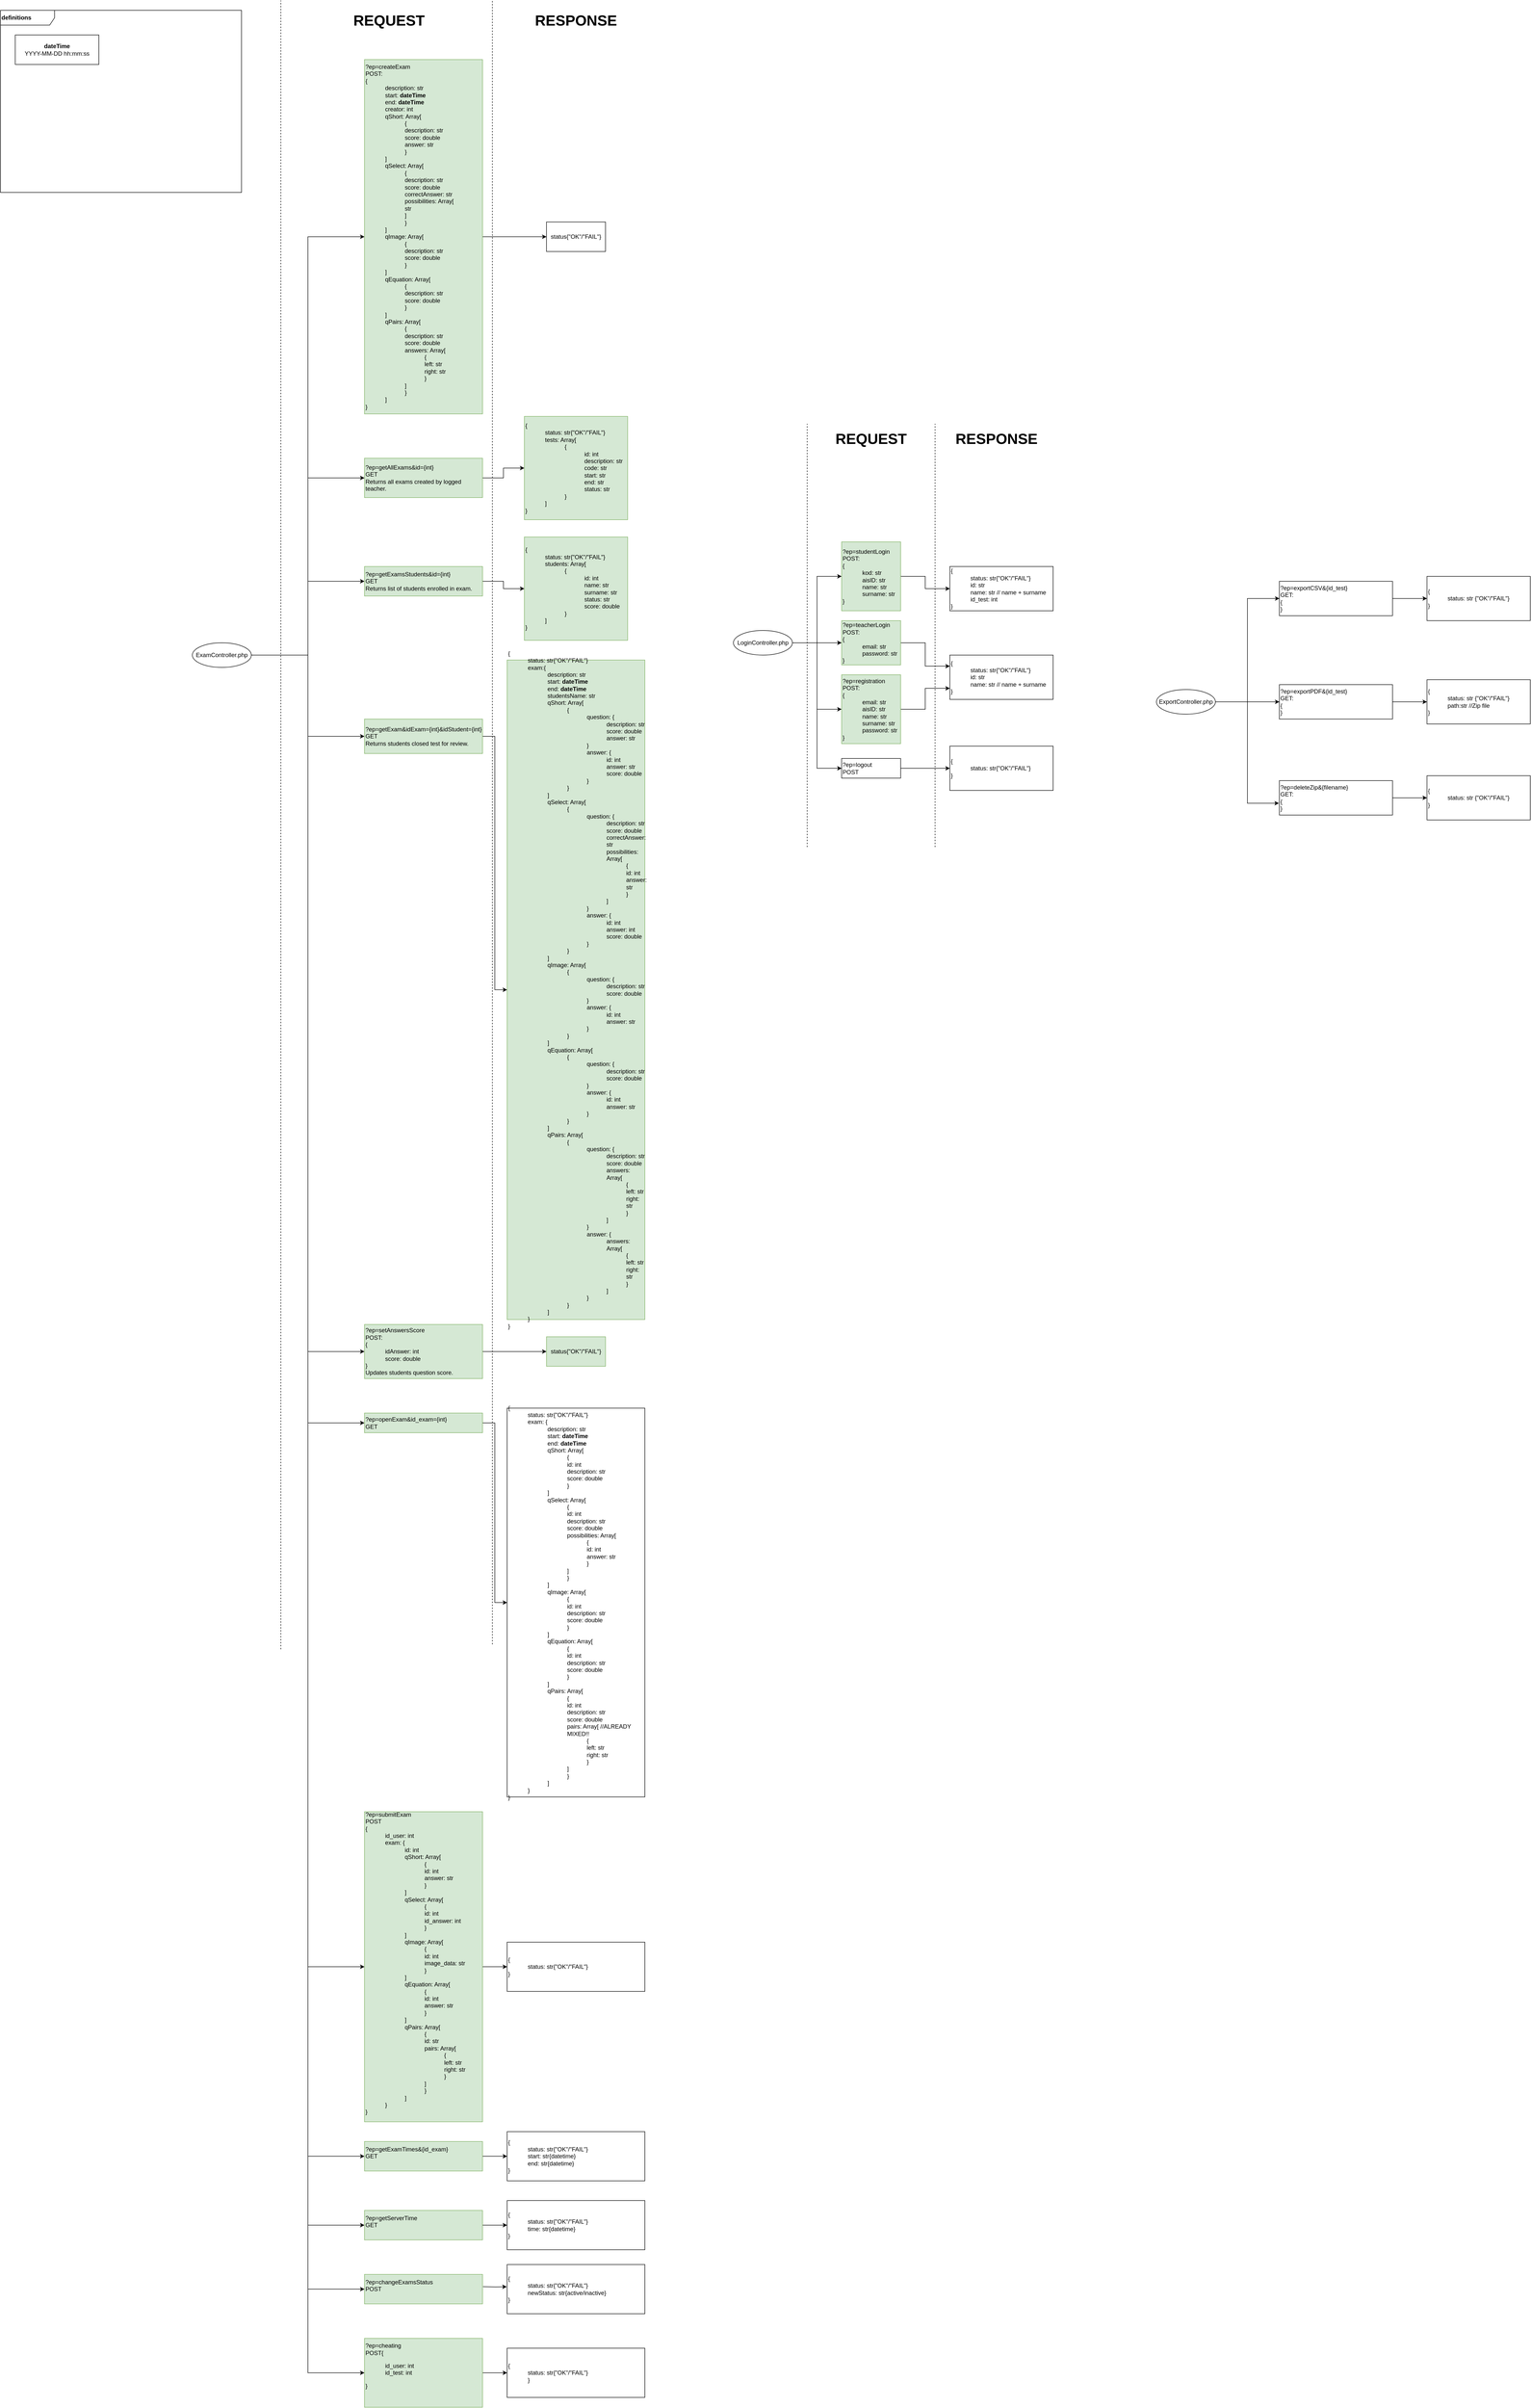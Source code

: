 <mxfile version="14.6.12" type="github">
  <diagram id="hnB_2D7E7XhQXwGnwULA" name="Page-1">
    <mxGraphModel dx="2513" dy="1535" grid="1" gridSize="10" guides="1" tooltips="1" connect="1" arrows="1" fold="1" page="1" pageScale="1" pageWidth="850" pageHeight="1100" math="0" shadow="0">
      <root>
        <mxCell id="0" />
        <mxCell id="1" parent="0" />
        <mxCell id="Ukkvu4Kca2TTCm_ugVb9-40" value="&lt;b&gt;definitions&lt;/b&gt;" style="shape=umlFrame;whiteSpace=wrap;html=1;rounded=0;align=left;width=110;height=30;verticalAlign=middle;" parent="1" vertex="1">
          <mxGeometry x="-1390" y="-1050" width="490" height="370" as="geometry" />
        </mxCell>
        <mxCell id="eN9GiGaOZoyRrEOhZdFq-2" style="edgeStyle=orthogonalEdgeStyle;rounded=0;orthogonalLoop=1;jettySize=auto;html=1;exitX=1;exitY=0.5;exitDx=0;exitDy=0;entryX=0;entryY=0.5;entryDx=0;entryDy=0;" parent="1" source="Ukkvu4Kca2TTCm_ugVb9-1" target="eN9GiGaOZoyRrEOhZdFq-1" edge="1">
          <mxGeometry relative="1" as="geometry" />
        </mxCell>
        <mxCell id="Ukkvu4Kca2TTCm_ugVb9-1" value="LoginController.php" style="ellipse;whiteSpace=wrap;html=1;" parent="1" vertex="1">
          <mxGeometry x="100" y="210" width="120" height="50" as="geometry" />
        </mxCell>
        <mxCell id="Ejc5LkepYLYyuoHMG5eN-5" style="edgeStyle=orthogonalEdgeStyle;rounded=0;orthogonalLoop=1;jettySize=auto;html=1;exitX=1;exitY=0.5;exitDx=0;exitDy=0;entryX=0;entryY=0.5;entryDx=0;entryDy=0;" parent="1" source="Ukkvu4Kca2TTCm_ugVb9-2" target="Ejc5LkepYLYyuoHMG5eN-2" edge="1">
          <mxGeometry relative="1" as="geometry" />
        </mxCell>
        <mxCell id="t6ZlHcTm-dDVkFMBGGHj-3" style="edgeStyle=orthogonalEdgeStyle;rounded=0;orthogonalLoop=1;jettySize=auto;html=1;exitX=1;exitY=0.5;exitDx=0;exitDy=0;entryX=0;entryY=0.5;entryDx=0;entryDy=0;" parent="1" source="Ukkvu4Kca2TTCm_ugVb9-2" target="t6ZlHcTm-dDVkFMBGGHj-1" edge="1">
          <mxGeometry relative="1" as="geometry" />
        </mxCell>
        <mxCell id="fs4zLGAhXx_tmGOJHILD-8" style="edgeStyle=orthogonalEdgeStyle;rounded=0;orthogonalLoop=1;jettySize=auto;html=1;exitX=1;exitY=0.5;exitDx=0;exitDy=0;entryX=0;entryY=0.5;entryDx=0;entryDy=0;" parent="1" source="Ukkvu4Kca2TTCm_ugVb9-2" target="fs4zLGAhXx_tmGOJHILD-1" edge="1">
          <mxGeometry relative="1" as="geometry" />
        </mxCell>
        <mxCell id="fs4zLGAhXx_tmGOJHILD-9" style="edgeStyle=orthogonalEdgeStyle;rounded=0;orthogonalLoop=1;jettySize=auto;html=1;exitX=1;exitY=0.5;exitDx=0;exitDy=0;entryX=0;entryY=0.5;entryDx=0;entryDy=0;" parent="1" source="Ukkvu4Kca2TTCm_ugVb9-2" target="fs4zLGAhXx_tmGOJHILD-4" edge="1">
          <mxGeometry relative="1" as="geometry" />
        </mxCell>
        <mxCell id="H_BwejADkVp2JqhH5kWC-3" style="edgeStyle=orthogonalEdgeStyle;rounded=0;orthogonalLoop=1;jettySize=auto;html=1;exitX=1;exitY=0.5;exitDx=0;exitDy=0;entryX=0;entryY=0.5;entryDx=0;entryDy=0;" parent="1" source="Ukkvu4Kca2TTCm_ugVb9-2" target="H_BwejADkVp2JqhH5kWC-1" edge="1">
          <mxGeometry relative="1" as="geometry" />
        </mxCell>
        <mxCell id="Ukkvu4Kca2TTCm_ugVb9-2" value="ExamController.php" style="ellipse;whiteSpace=wrap;html=1;" parent="1" vertex="1">
          <mxGeometry x="-1000" y="235" width="120" height="50" as="geometry" />
        </mxCell>
        <mxCell id="Ukkvu4Kca2TTCm_ugVb9-13" style="edgeStyle=orthogonalEdgeStyle;rounded=0;orthogonalLoop=1;jettySize=auto;html=1;exitX=1;exitY=0.5;exitDx=0;exitDy=0;entryX=0;entryY=0.25;entryDx=0;entryDy=0;" parent="1" source="Ukkvu4Kca2TTCm_ugVb9-4" target="Ukkvu4Kca2TTCm_ugVb9-12" edge="1">
          <mxGeometry relative="1" as="geometry" />
        </mxCell>
        <mxCell id="Ukkvu4Kca2TTCm_ugVb9-4" value="?ep=teacherLogin&lt;br&gt;POST:&lt;br&gt;{&lt;br&gt;&lt;blockquote style=&quot;margin: 0 0 0 40px ; border: none ; padding: 0px&quot;&gt;email: str&lt;br&gt;password: str&lt;/blockquote&gt;}" style="rounded=0;whiteSpace=wrap;html=1;align=left;fillColor=#d5e8d4;strokeColor=#82b366;" parent="1" vertex="1">
          <mxGeometry x="320" y="190" width="120" height="90" as="geometry" />
        </mxCell>
        <mxCell id="Ukkvu4Kca2TTCm_ugVb9-14" style="edgeStyle=orthogonalEdgeStyle;rounded=0;orthogonalLoop=1;jettySize=auto;html=1;exitX=1;exitY=0.5;exitDx=0;exitDy=0;entryX=0;entryY=0.5;entryDx=0;entryDy=0;" parent="1" source="Ukkvu4Kca2TTCm_ugVb9-5" target="Ejc5LkepYLYyuoHMG5eN-1" edge="1">
          <mxGeometry relative="1" as="geometry" />
        </mxCell>
        <mxCell id="Ukkvu4Kca2TTCm_ugVb9-5" value="?ep=studentLogin&lt;br&gt;POST:&lt;br&gt;{&lt;br&gt;&lt;blockquote style=&quot;margin: 0 0 0 40px ; border: none ; padding: 0px&quot;&gt;kod: str&lt;br&gt;aisID: str&lt;br&gt;name: str&lt;br&gt;surname: str&lt;/blockquote&gt;&lt;span&gt;}&lt;/span&gt;" style="rounded=0;whiteSpace=wrap;html=1;align=left;fillColor=#d5e8d4;strokeColor=#82b366;" parent="1" vertex="1">
          <mxGeometry x="320" y="30" width="120" height="140" as="geometry" />
        </mxCell>
        <mxCell id="Ukkvu4Kca2TTCm_ugVb9-15" style="edgeStyle=orthogonalEdgeStyle;rounded=0;orthogonalLoop=1;jettySize=auto;html=1;exitX=1;exitY=0.5;exitDx=0;exitDy=0;entryX=0;entryY=0.75;entryDx=0;entryDy=0;" parent="1" source="Ukkvu4Kca2TTCm_ugVb9-6" target="Ukkvu4Kca2TTCm_ugVb9-12" edge="1">
          <mxGeometry relative="1" as="geometry" />
        </mxCell>
        <mxCell id="Ukkvu4Kca2TTCm_ugVb9-6" value="?ep=registration&lt;br&gt;POST:&lt;br&gt;{&lt;br&gt;&lt;blockquote style=&quot;margin: 0 0 0 40px ; border: none ; padding: 0px&quot;&gt;email: str&lt;br&gt;aisID: str&lt;br&gt;name: str&lt;br&gt;surname: str&lt;br&gt;password: str&lt;/blockquote&gt;}" style="rounded=0;whiteSpace=wrap;html=1;align=left;fillColor=#d5e8d4;strokeColor=#82b366;" parent="1" vertex="1">
          <mxGeometry x="320" y="300" width="120" height="140" as="geometry" />
        </mxCell>
        <mxCell id="Ukkvu4Kca2TTCm_ugVb9-9" style="edgeStyle=orthogonalEdgeStyle;rounded=0;orthogonalLoop=1;jettySize=auto;html=1;exitX=1;exitY=0.5;exitDx=0;exitDy=0;entryX=0;entryY=0.5;entryDx=0;entryDy=0;" parent="1" source="Ukkvu4Kca2TTCm_ugVb9-1" target="Ukkvu4Kca2TTCm_ugVb9-5" edge="1">
          <mxGeometry relative="1" as="geometry">
            <mxPoint x="260" y="220" as="sourcePoint" />
          </mxGeometry>
        </mxCell>
        <mxCell id="Ukkvu4Kca2TTCm_ugVb9-10" style="edgeStyle=orthogonalEdgeStyle;rounded=0;orthogonalLoop=1;jettySize=auto;html=1;exitX=1;exitY=0.5;exitDx=0;exitDy=0;entryX=0;entryY=0.5;entryDx=0;entryDy=0;" parent="1" source="Ukkvu4Kca2TTCm_ugVb9-1" target="Ukkvu4Kca2TTCm_ugVb9-4" edge="1">
          <mxGeometry relative="1" as="geometry">
            <mxPoint x="260" y="220" as="sourcePoint" />
          </mxGeometry>
        </mxCell>
        <mxCell id="Ukkvu4Kca2TTCm_ugVb9-11" style="edgeStyle=orthogonalEdgeStyle;rounded=0;orthogonalLoop=1;jettySize=auto;html=1;exitX=1;exitY=0.5;exitDx=0;exitDy=0;entryX=0;entryY=0.5;entryDx=0;entryDy=0;" parent="1" source="Ukkvu4Kca2TTCm_ugVb9-1" target="Ukkvu4Kca2TTCm_ugVb9-6" edge="1">
          <mxGeometry relative="1" as="geometry">
            <mxPoint x="260" y="220" as="sourcePoint" />
          </mxGeometry>
        </mxCell>
        <mxCell id="Ukkvu4Kca2TTCm_ugVb9-12" value="{&lt;br&gt;&lt;blockquote style=&quot;margin: 0 0 0 40px ; border: none ; padding: 0px&quot;&gt;status: str{&quot;OK&quot;/&quot;FAIL&quot;}&lt;br&gt;id: str&lt;br&gt;name: str // name + surname&lt;/blockquote&gt;}" style="rounded=0;whiteSpace=wrap;html=1;align=left;" parent="1" vertex="1">
          <mxGeometry x="540" y="260" width="210" height="90" as="geometry" />
        </mxCell>
        <mxCell id="Ukkvu4Kca2TTCm_ugVb9-20" style="edgeStyle=orthogonalEdgeStyle;rounded=0;orthogonalLoop=1;jettySize=auto;html=1;exitX=1;exitY=0.5;exitDx=0;exitDy=0;entryX=0;entryY=0.5;entryDx=0;entryDy=0;" parent="1" source="Ukkvu4Kca2TTCm_ugVb9-2" target="Ukkvu4Kca2TTCm_ugVb9-18" edge="1">
          <mxGeometry relative="1" as="geometry">
            <mxPoint x="-760" y="260" as="sourcePoint" />
          </mxGeometry>
        </mxCell>
        <mxCell id="Ukkvu4Kca2TTCm_ugVb9-27" style="edgeStyle=orthogonalEdgeStyle;rounded=0;orthogonalLoop=1;jettySize=auto;html=1;exitX=1;exitY=0.5;exitDx=0;exitDy=0;entryX=0;entryY=0.5;entryDx=0;entryDy=0;" parent="1" source="Ukkvu4Kca2TTCm_ugVb9-2" target="Ukkvu4Kca2TTCm_ugVb9-24" edge="1">
          <mxGeometry relative="1" as="geometry">
            <mxPoint x="-760" y="260" as="sourcePoint" />
          </mxGeometry>
        </mxCell>
        <mxCell id="Ukkvu4Kca2TTCm_ugVb9-34" style="edgeStyle=orthogonalEdgeStyle;rounded=0;orthogonalLoop=1;jettySize=auto;html=1;exitX=1;exitY=0.5;exitDx=0;exitDy=0;entryX=0;entryY=0.5;entryDx=0;entryDy=0;" parent="1" source="Ukkvu4Kca2TTCm_ugVb9-2" target="Ukkvu4Kca2TTCm_ugVb9-28" edge="1">
          <mxGeometry relative="1" as="geometry">
            <mxPoint x="-760" y="260" as="sourcePoint" />
          </mxGeometry>
        </mxCell>
        <mxCell id="Ukkvu4Kca2TTCm_ugVb9-35" style="edgeStyle=orthogonalEdgeStyle;rounded=0;orthogonalLoop=1;jettySize=auto;html=1;exitX=1;exitY=0.5;exitDx=0;exitDy=0;entryX=0;entryY=0.5;entryDx=0;entryDy=0;" parent="1" source="Ukkvu4Kca2TTCm_ugVb9-2" target="Ukkvu4Kca2TTCm_ugVb9-30" edge="1">
          <mxGeometry relative="1" as="geometry">
            <mxPoint x="-760" y="260" as="sourcePoint" />
          </mxGeometry>
        </mxCell>
        <mxCell id="Ukkvu4Kca2TTCm_ugVb9-37" style="edgeStyle=orthogonalEdgeStyle;rounded=0;orthogonalLoop=1;jettySize=auto;html=1;exitX=1;exitY=0.5;exitDx=0;exitDy=0;entryX=0;entryY=0.5;entryDx=0;entryDy=0;" parent="1" source="Ukkvu4Kca2TTCm_ugVb9-2" target="Ukkvu4Kca2TTCm_ugVb9-36" edge="1">
          <mxGeometry relative="1" as="geometry">
            <mxPoint x="-760" y="260" as="sourcePoint" />
          </mxGeometry>
        </mxCell>
        <mxCell id="Ukkvu4Kca2TTCm_ugVb9-22" style="edgeStyle=orthogonalEdgeStyle;rounded=0;orthogonalLoop=1;jettySize=auto;html=1;exitX=1;exitY=0.5;exitDx=0;exitDy=0;entryX=0;entryY=0.5;entryDx=0;entryDy=0;" parent="1" source="Ukkvu4Kca2TTCm_ugVb9-18" target="Ukkvu4Kca2TTCm_ugVb9-21" edge="1">
          <mxGeometry relative="1" as="geometry" />
        </mxCell>
        <mxCell id="Ukkvu4Kca2TTCm_ugVb9-18" value="?ep=createExam&lt;br&gt;POST:&lt;br&gt;{&lt;br&gt;&lt;blockquote style=&quot;margin: 0 0 0 40px ; border: none ; padding: 0px&quot;&gt;description: str&lt;br&gt;start: &lt;b&gt;dateTime&lt;br&gt;&lt;/b&gt;end: &lt;b&gt;dateTime&lt;/b&gt;&lt;/blockquote&gt;&lt;blockquote style=&quot;margin: 0 0 0 40px ; border: none ; padding: 0px&quot;&gt;creator: int&lt;br&gt;qShort: Array[&lt;blockquote style=&quot;margin: 0 0 0 40px ; border: none ; padding: 0px&quot;&gt;{&lt;/blockquote&gt;&lt;blockquote style=&quot;margin: 0 0 0 40px ; border: none ; padding: 0px&quot;&gt;description: str&lt;/blockquote&gt;&lt;blockquote style=&quot;margin: 0 0 0 40px ; border: none ; padding: 0px&quot;&gt;score: double&lt;/blockquote&gt;&lt;blockquote style=&quot;margin: 0 0 0 40px ; border: none ; padding: 0px&quot;&gt;answer: str&lt;/blockquote&gt;&lt;blockquote style=&quot;margin: 0 0 0 40px ; border: none ; padding: 0px&quot;&gt;}&lt;/blockquote&gt;]&lt;br&gt;qSelect: Array[&lt;blockquote style=&quot;margin: 0 0 0 40px ; border: none ; padding: 0px&quot;&gt;{&lt;/blockquote&gt;&lt;blockquote style=&quot;margin: 0 0 0 40px ; border: none ; padding: 0px&quot;&gt;description: str&lt;/blockquote&gt;&lt;blockquote style=&quot;margin: 0 0 0 40px ; border: none ; padding: 0px&quot;&gt;score: double&lt;/blockquote&gt;&lt;blockquote style=&quot;margin: 0 0 0 40px ; border: none ; padding: 0px&quot;&gt;correctAnswer: str&lt;/blockquote&gt;&lt;blockquote style=&quot;margin: 0 0 0 40px ; border: none ; padding: 0px&quot;&gt;possibilities: Array[&lt;br&gt;str&lt;br&gt;]&lt;/blockquote&gt;&lt;blockquote style=&quot;margin: 0 0 0 40px ; border: none ; padding: 0px&quot;&gt;}&lt;/blockquote&gt;]&lt;br&gt;qImage: Array[&lt;blockquote style=&quot;margin: 0 0 0 40px ; border: none ; padding: 0px&quot;&gt;{&lt;/blockquote&gt;&lt;blockquote style=&quot;margin: 0 0 0 40px ; border: none ; padding: 0px&quot;&gt;description: str&lt;/blockquote&gt;&lt;blockquote style=&quot;margin: 0 0 0 40px ; border: none ; padding: 0px&quot;&gt;score: double&lt;/blockquote&gt;&lt;blockquote style=&quot;margin: 0 0 0 40px ; border: none ; padding: 0px&quot;&gt;}&lt;/blockquote&gt;]&lt;br&gt;qEquation: Array[&lt;blockquote style=&quot;margin: 0 0 0 40px ; border: none ; padding: 0px&quot;&gt;{&lt;/blockquote&gt;&lt;blockquote style=&quot;margin: 0 0 0 40px ; border: none ; padding: 0px&quot;&gt;description: str&lt;/blockquote&gt;&lt;blockquote style=&quot;margin: 0 0 0 40px ; border: none ; padding: 0px&quot;&gt;score: double&lt;/blockquote&gt;&lt;blockquote style=&quot;margin: 0 0 0 40px ; border: none ; padding: 0px&quot;&gt;}&lt;/blockquote&gt;]&lt;br&gt;qPairs: Array[&lt;blockquote style=&quot;margin: 0 0 0 40px ; border: none ; padding: 0px&quot;&gt;{&lt;/blockquote&gt;&lt;blockquote style=&quot;margin: 0 0 0 40px ; border: none ; padding: 0px&quot;&gt;description: str&lt;/blockquote&gt;&lt;blockquote style=&quot;margin: 0 0 0 40px ; border: none ; padding: 0px&quot;&gt;score: double&lt;/blockquote&gt;&lt;blockquote style=&quot;margin: 0 0 0 40px ; border: none ; padding: 0px&quot;&gt;answers: Array[&lt;/blockquote&gt;&lt;blockquote style=&quot;margin: 0 0 0 40px ; border: none ; padding: 0px&quot;&gt;&lt;blockquote style=&quot;margin: 0 0 0 40px ; border: none ; padding: 0px&quot;&gt;{&lt;/blockquote&gt;&lt;/blockquote&gt;&lt;blockquote style=&quot;margin: 0 0 0 40px ; border: none ; padding: 0px&quot;&gt;&lt;blockquote style=&quot;margin: 0 0 0 40px ; border: none ; padding: 0px&quot;&gt;left: str&lt;/blockquote&gt;&lt;/blockquote&gt;&lt;blockquote style=&quot;margin: 0 0 0 40px ; border: none ; padding: 0px&quot;&gt;&lt;blockquote style=&quot;margin: 0 0 0 40px ; border: none ; padding: 0px&quot;&gt;right: str&lt;/blockquote&gt;&lt;/blockquote&gt;&lt;blockquote style=&quot;margin: 0 0 0 40px ; border: none ; padding: 0px&quot;&gt;&lt;blockquote style=&quot;margin: 0 0 0 40px ; border: none ; padding: 0px&quot;&gt;}&lt;/blockquote&gt;&lt;/blockquote&gt;&lt;blockquote style=&quot;margin: 0 0 0 40px ; border: none ; padding: 0px&quot;&gt;]&lt;/blockquote&gt;&lt;blockquote style=&quot;margin: 0 0 0 40px ; border: none ; padding: 0px&quot;&gt;}&lt;/blockquote&gt;]&lt;/blockquote&gt;&lt;span&gt;}&lt;/span&gt;&lt;blockquote style=&quot;margin: 0 0 0 40px ; border: none ; padding: 0px&quot;&gt;&lt;blockquote style=&quot;margin: 0 0 0 40px ; border: none ; padding: 0px&quot;&gt;&lt;/blockquote&gt;&lt;/blockquote&gt;&lt;blockquote style=&quot;margin: 0 0 0 40px ; border: none ; padding: 0px&quot;&gt;&lt;blockquote style=&quot;margin: 0 0 0 40px ; border: none ; padding: 0px&quot;&gt;&lt;/blockquote&gt;&lt;/blockquote&gt;&lt;blockquote style=&quot;margin: 0 0 0 40px ; border: none ; padding: 0px&quot;&gt;&lt;blockquote style=&quot;margin: 0 0 0 40px ; border: none ; padding: 0px&quot;&gt;&lt;/blockquote&gt;&lt;/blockquote&gt;" style="rounded=0;whiteSpace=wrap;html=1;labelPosition=center;verticalLabelPosition=middle;align=left;verticalAlign=middle;fillColor=#d5e8d4;strokeColor=#82b366;" parent="1" vertex="1">
          <mxGeometry x="-650" y="-950" width="240" height="720" as="geometry" />
        </mxCell>
        <mxCell id="Ukkvu4Kca2TTCm_ugVb9-19" value="&lt;b&gt;dateTime&lt;/b&gt;&lt;br&gt;&lt;div style=&quot;&quot;&gt;&lt;span&gt;YYYY-MM-DD hh:mm:ss&lt;/span&gt;&lt;/div&gt;" style="rounded=0;whiteSpace=wrap;html=1;align=center;" parent="1" vertex="1">
          <mxGeometry x="-1360" y="-1000" width="170" height="60" as="geometry" />
        </mxCell>
        <mxCell id="Ukkvu4Kca2TTCm_ugVb9-21" value="status{&quot;OK&quot;/&quot;FAIL&quot;}" style="rounded=0;whiteSpace=wrap;html=1;" parent="1" vertex="1">
          <mxGeometry x="-280" y="-620" width="120" height="60" as="geometry" />
        </mxCell>
        <mxCell id="Ukkvu4Kca2TTCm_ugVb9-26" style="edgeStyle=orthogonalEdgeStyle;rounded=0;orthogonalLoop=1;jettySize=auto;html=1;exitX=1;exitY=0.5;exitDx=0;exitDy=0;entryX=0;entryY=0.5;entryDx=0;entryDy=0;" parent="1" source="Ukkvu4Kca2TTCm_ugVb9-24" target="Ukkvu4Kca2TTCm_ugVb9-25" edge="1">
          <mxGeometry relative="1" as="geometry" />
        </mxCell>
        <mxCell id="Ukkvu4Kca2TTCm_ugVb9-24" value="?ep=getAllExams&amp;amp;id={int}&lt;br&gt;GET&lt;br&gt;Returns all exams created by logged teacher.&lt;br&gt;&lt;blockquote style=&quot;margin: 0 0 0 40px ; border: none ; padding: 0px&quot;&gt;&lt;blockquote style=&quot;margin: 0 0 0 40px ; border: none ; padding: 0px&quot;&gt;&lt;/blockquote&gt;&lt;/blockquote&gt;&lt;blockquote style=&quot;margin: 0 0 0 40px ; border: none ; padding: 0px&quot;&gt;&lt;blockquote style=&quot;margin: 0 0 0 40px ; border: none ; padding: 0px&quot;&gt;&lt;/blockquote&gt;&lt;/blockquote&gt;&lt;blockquote style=&quot;margin: 0 0 0 40px ; border: none ; padding: 0px&quot;&gt;&lt;blockquote style=&quot;margin: 0 0 0 40px ; border: none ; padding: 0px&quot;&gt;&lt;/blockquote&gt;&lt;/blockquote&gt;" style="rounded=0;whiteSpace=wrap;html=1;labelPosition=center;verticalLabelPosition=middle;align=left;verticalAlign=middle;fillColor=#d5e8d4;strokeColor=#82b366;" parent="1" vertex="1">
          <mxGeometry x="-650" y="-140" width="240" height="80" as="geometry" />
        </mxCell>
        <mxCell id="Ukkvu4Kca2TTCm_ugVb9-25" value="&lt;span&gt;{&lt;br&gt;&lt;/span&gt;&lt;blockquote style=&quot;margin: 0 0 0 40px ; border: none ; padding: 0px&quot;&gt;status: str{&quot;OK&quot;/&quot;FAIL&quot;}&lt;/blockquote&gt;&lt;blockquote style=&quot;margin: 0px 0px 0px 40px ; border: none ; padding: 0px&quot;&gt;tests: Array[&lt;/blockquote&gt;&lt;blockquote style=&quot;margin: 0px 0px 0px 40px ; border: none ; padding: 0px&quot;&gt;&lt;blockquote style=&quot;margin: 0px 0px 0px 40px ; border: none ; padding: 0px&quot;&gt;{&lt;/blockquote&gt;&lt;/blockquote&gt;&lt;blockquote style=&quot;margin: 0px 0px 0px 40px ; border: none ; padding: 0px&quot;&gt;&lt;blockquote style=&quot;margin: 0px 0px 0px 40px ; border: none ; padding: 0px&quot;&gt;&lt;blockquote style=&quot;margin: 0px 0px 0px 40px ; border: none ; padding: 0px&quot;&gt;id: int&lt;/blockquote&gt;&lt;/blockquote&gt;&lt;/blockquote&gt;&lt;blockquote style=&quot;margin: 0px 0px 0px 40px ; border: none ; padding: 0px&quot;&gt;&lt;blockquote style=&quot;margin: 0px 0px 0px 40px ; border: none ; padding: 0px&quot;&gt;&lt;blockquote style=&quot;margin: 0px 0px 0px 40px ; border: none ; padding: 0px&quot;&gt;description: str&lt;/blockquote&gt;&lt;blockquote style=&quot;margin: 0px 0px 0px 40px ; border: none ; padding: 0px&quot;&gt;code: str&lt;/blockquote&gt;&lt;blockquote style=&quot;margin: 0px 0px 0px 40px ; border: none ; padding: 0px&quot;&gt;start: str&lt;/blockquote&gt;&lt;blockquote style=&quot;margin: 0px 0px 0px 40px ; border: none ; padding: 0px&quot;&gt;end: str&lt;/blockquote&gt;&lt;blockquote style=&quot;margin: 0px 0px 0px 40px ; border: none ; padding: 0px&quot;&gt;status: str&lt;/blockquote&gt;&lt;/blockquote&gt;&lt;/blockquote&gt;&lt;blockquote style=&quot;margin: 0px 0px 0px 40px ; border: none ; padding: 0px&quot;&gt;&lt;blockquote style=&quot;margin: 0px 0px 0px 40px ; border: none ; padding: 0px&quot;&gt;}&lt;/blockquote&gt;&lt;/blockquote&gt;&lt;blockquote style=&quot;margin: 0px 0px 0px 40px ; border: none ; padding: 0px&quot;&gt;&lt;blockquote style=&quot;margin: 0px 0px 0px 40px ; border: none ; padding: 0px&quot;&gt;&lt;/blockquote&gt;&lt;/blockquote&gt;&lt;blockquote style=&quot;margin: 0px 0px 0px 40px ; border: none ; padding: 0px&quot;&gt;&lt;blockquote style=&quot;margin: 0px 0px 0px 40px ; border: none ; padding: 0px&quot;&gt;&lt;/blockquote&gt;&lt;/blockquote&gt;&lt;blockquote style=&quot;margin: 0px 0px 0px 40px ; border: none ; padding: 0px&quot;&gt;&lt;blockquote style=&quot;margin: 0px 0px 0px 40px ; border: none ; padding: 0px&quot;&gt;&lt;/blockquote&gt;&lt;/blockquote&gt;&lt;blockquote style=&quot;margin: 0px 0px 0px 40px ; border: none ; padding: 0px&quot;&gt;]&lt;/blockquote&gt;&lt;blockquote style=&quot;margin: 0px 0px 0px 40px ; border: none ; padding: 0px&quot;&gt;&lt;/blockquote&gt;&lt;span&gt;}&lt;/span&gt;" style="rounded=0;whiteSpace=wrap;html=1;align=left;fillColor=#d5e8d4;strokeColor=#82b366;" parent="1" vertex="1">
          <mxGeometry x="-325" y="-225" width="210" height="210" as="geometry" />
        </mxCell>
        <mxCell id="Ukkvu4Kca2TTCm_ugVb9-33" style="edgeStyle=orthogonalEdgeStyle;rounded=0;orthogonalLoop=1;jettySize=auto;html=1;exitX=1;exitY=0.5;exitDx=0;exitDy=0;entryX=0;entryY=0.5;entryDx=0;entryDy=0;" parent="1" source="Ukkvu4Kca2TTCm_ugVb9-28" target="Ukkvu4Kca2TTCm_ugVb9-29" edge="1">
          <mxGeometry relative="1" as="geometry" />
        </mxCell>
        <mxCell id="Ukkvu4Kca2TTCm_ugVb9-28" value="?ep=getExamsStudents&amp;amp;id={int}&lt;br&gt;GET&lt;br&gt;Returns list of students enrolled in exam.&lt;br&gt;&lt;blockquote style=&quot;margin: 0 0 0 40px ; border: none ; padding: 0px&quot;&gt;&lt;blockquote style=&quot;margin: 0 0 0 40px ; border: none ; padding: 0px&quot;&gt;&lt;/blockquote&gt;&lt;/blockquote&gt;&lt;blockquote style=&quot;margin: 0 0 0 40px ; border: none ; padding: 0px&quot;&gt;&lt;blockquote style=&quot;margin: 0 0 0 40px ; border: none ; padding: 0px&quot;&gt;&lt;/blockquote&gt;&lt;/blockquote&gt;&lt;blockquote style=&quot;margin: 0 0 0 40px ; border: none ; padding: 0px&quot;&gt;&lt;blockquote style=&quot;margin: 0 0 0 40px ; border: none ; padding: 0px&quot;&gt;&lt;/blockquote&gt;&lt;/blockquote&gt;" style="rounded=0;whiteSpace=wrap;html=1;labelPosition=center;verticalLabelPosition=middle;align=left;verticalAlign=middle;fillColor=#d5e8d4;strokeColor=#82b366;" parent="1" vertex="1">
          <mxGeometry x="-650" y="80" width="240" height="60" as="geometry" />
        </mxCell>
        <mxCell id="Ukkvu4Kca2TTCm_ugVb9-29" value="&lt;span&gt;{&lt;br&gt;&lt;/span&gt;&lt;blockquote style=&quot;margin: 0 0 0 40px ; border: none ; padding: 0px&quot;&gt;status: str{&quot;OK&quot;/&quot;FAIL&quot;}&lt;/blockquote&gt;&lt;blockquote style=&quot;margin: 0px 0px 0px 40px ; border: none ; padding: 0px&quot;&gt;students: Array[&lt;/blockquote&gt;&lt;blockquote style=&quot;margin: 0px 0px 0px 40px ; border: none ; padding: 0px&quot;&gt;&lt;blockquote style=&quot;margin: 0px 0px 0px 40px ; border: none ; padding: 0px&quot;&gt;{&lt;/blockquote&gt;&lt;/blockquote&gt;&lt;blockquote style=&quot;margin: 0px 0px 0px 40px ; border: none ; padding: 0px&quot;&gt;&lt;blockquote style=&quot;margin: 0px 0px 0px 40px ; border: none ; padding: 0px&quot;&gt;&lt;blockquote style=&quot;margin: 0px 0px 0px 40px ; border: none ; padding: 0px&quot;&gt;id: int&lt;/blockquote&gt;&lt;blockquote style=&quot;margin: 0px 0px 0px 40px ; border: none ; padding: 0px&quot;&gt;name: str&lt;/blockquote&gt;&lt;blockquote style=&quot;margin: 0px 0px 0px 40px ; border: none ; padding: 0px&quot;&gt;surname: str&lt;/blockquote&gt;&lt;blockquote style=&quot;margin: 0px 0px 0px 40px ; border: none ; padding: 0px&quot;&gt;status: str&lt;/blockquote&gt;&lt;blockquote style=&quot;margin: 0px 0px 0px 40px ; border: none ; padding: 0px&quot;&gt;score: double&lt;/blockquote&gt;&lt;/blockquote&gt;&lt;/blockquote&gt;&lt;blockquote style=&quot;margin: 0px 0px 0px 40px ; border: none ; padding: 0px&quot;&gt;&lt;blockquote style=&quot;margin: 0px 0px 0px 40px ; border: none ; padding: 0px&quot;&gt;}&lt;/blockquote&gt;&lt;/blockquote&gt;&lt;blockquote style=&quot;margin: 0px 0px 0px 40px ; border: none ; padding: 0px&quot;&gt;&lt;blockquote style=&quot;margin: 0px 0px 0px 40px ; border: none ; padding: 0px&quot;&gt;&lt;/blockquote&gt;&lt;/blockquote&gt;&lt;blockquote style=&quot;margin: 0px 0px 0px 40px ; border: none ; padding: 0px&quot;&gt;&lt;blockquote style=&quot;margin: 0px 0px 0px 40px ; border: none ; padding: 0px&quot;&gt;&lt;/blockquote&gt;&lt;/blockquote&gt;&lt;blockquote style=&quot;margin: 0px 0px 0px 40px ; border: none ; padding: 0px&quot;&gt;&lt;blockquote style=&quot;margin: 0px 0px 0px 40px ; border: none ; padding: 0px&quot;&gt;&lt;/blockquote&gt;&lt;/blockquote&gt;&lt;blockquote style=&quot;margin: 0px 0px 0px 40px ; border: none ; padding: 0px&quot;&gt;]&lt;/blockquote&gt;&lt;blockquote style=&quot;margin: 0px 0px 0px 40px ; border: none ; padding: 0px&quot;&gt;&lt;/blockquote&gt;&lt;span&gt;}&lt;/span&gt;" style="rounded=0;whiteSpace=wrap;html=1;align=left;fillColor=#d5e8d4;strokeColor=#82b366;" parent="1" vertex="1">
          <mxGeometry x="-325" y="20" width="210" height="210" as="geometry" />
        </mxCell>
        <mxCell id="Ukkvu4Kca2TTCm_ugVb9-32" style="edgeStyle=orthogonalEdgeStyle;rounded=0;orthogonalLoop=1;jettySize=auto;html=1;exitX=1;exitY=0.5;exitDx=0;exitDy=0;entryX=0;entryY=0.5;entryDx=0;entryDy=0;" parent="1" source="Ukkvu4Kca2TTCm_ugVb9-30" target="Ukkvu4Kca2TTCm_ugVb9-31" edge="1">
          <mxGeometry relative="1" as="geometry" />
        </mxCell>
        <mxCell id="Ukkvu4Kca2TTCm_ugVb9-30" value="?ep=getExam&amp;amp;idExam={int}&amp;amp;idStudent={int}&lt;br&gt;GET&lt;br&gt;Returns students closed test for review.&lt;br&gt;&lt;blockquote style=&quot;margin: 0 0 0 40px ; border: none ; padding: 0px&quot;&gt;&lt;blockquote style=&quot;margin: 0 0 0 40px ; border: none ; padding: 0px&quot;&gt;&lt;/blockquote&gt;&lt;/blockquote&gt;&lt;blockquote style=&quot;margin: 0 0 0 40px ; border: none ; padding: 0px&quot;&gt;&lt;blockquote style=&quot;margin: 0 0 0 40px ; border: none ; padding: 0px&quot;&gt;&lt;/blockquote&gt;&lt;/blockquote&gt;&lt;blockquote style=&quot;margin: 0 0 0 40px ; border: none ; padding: 0px&quot;&gt;&lt;blockquote style=&quot;margin: 0 0 0 40px ; border: none ; padding: 0px&quot;&gt;&lt;/blockquote&gt;&lt;/blockquote&gt;" style="rounded=0;whiteSpace=wrap;html=1;labelPosition=center;verticalLabelPosition=middle;align=left;verticalAlign=middle;fillColor=#d5e8d4;strokeColor=#82b366;" parent="1" vertex="1">
          <mxGeometry x="-650" y="390" width="240" height="70" as="geometry" />
        </mxCell>
        <mxCell id="Ukkvu4Kca2TTCm_ugVb9-31" value="{&lt;br&gt;&lt;blockquote style=&quot;margin: 0 0 0 40px ; border: none ; padding: 0px&quot;&gt;status: str{&quot;OK&quot;/&quot;FAIL&quot;}&lt;br&gt;exam:{&lt;blockquote style=&quot;margin: 0px 0px 0px 40px ; border: none ; padding: 0px&quot;&gt;description: str&lt;/blockquote&gt;&lt;blockquote style=&quot;margin: 0px 0px 0px 40px ; border: none ; padding: 0px&quot;&gt;start:&amp;nbsp;&lt;b&gt;dateTime&lt;br&gt;&lt;/b&gt;&lt;/blockquote&gt;&lt;blockquote style=&quot;margin: 0px 0px 0px 40px ; border: none ; padding: 0px&quot;&gt;end:&amp;nbsp;&lt;b&gt;dateTime&lt;br&gt;&lt;/b&gt;&lt;/blockquote&gt;&lt;blockquote style=&quot;margin: 0px 0px 0px 40px ; border: none ; padding: 0px&quot;&gt;studentsName: str&lt;/blockquote&gt;&lt;blockquote style=&quot;margin: 0px 0px 0px 40px ; border: none ; padding: 0px&quot;&gt;qShort: Array[&lt;/blockquote&gt;&lt;blockquote style=&quot;margin: 0 0 0 40px ; border: none ; padding: 0px&quot;&gt;&lt;blockquote style=&quot;margin: 0px 0px 0px 40px ; border: none ; padding: 0px&quot;&gt;{&lt;/blockquote&gt;&lt;/blockquote&gt;&lt;blockquote style=&quot;margin: 0 0 0 40px ; border: none ; padding: 0px&quot;&gt;&lt;blockquote style=&quot;margin: 0px 0px 0px 40px ; border: none ; padding: 0px&quot;&gt;&lt;blockquote style=&quot;margin: 0px 0px 0px 40px ; border: none ; padding: 0px&quot;&gt;question: {&lt;/blockquote&gt;&lt;/blockquote&gt;&lt;/blockquote&gt;&lt;blockquote style=&quot;margin: 0 0 0 40px ; border: none ; padding: 0px&quot;&gt;&lt;blockquote style=&quot;margin: 0 0 0 40px ; border: none ; padding: 0px&quot;&gt;&lt;blockquote style=&quot;margin: 0px 0px 0px 40px ; border: none ; padding: 0px&quot;&gt;&lt;blockquote style=&quot;margin: 0px 0px 0px 40px ; border: none ; padding: 0px&quot;&gt;description: str&lt;/blockquote&gt;&lt;/blockquote&gt;&lt;/blockquote&gt;&lt;/blockquote&gt;&lt;blockquote style=&quot;margin: 0 0 0 40px ; border: none ; padding: 0px&quot;&gt;&lt;blockquote style=&quot;margin: 0 0 0 40px ; border: none ; padding: 0px&quot;&gt;&lt;blockquote style=&quot;margin: 0px 0px 0px 40px ; border: none ; padding: 0px&quot;&gt;&lt;blockquote style=&quot;margin: 0px 0px 0px 40px ; border: none ; padding: 0px&quot;&gt;score: double&lt;/blockquote&gt;&lt;/blockquote&gt;&lt;/blockquote&gt;&lt;/blockquote&gt;&lt;blockquote style=&quot;margin: 0 0 0 40px ; border: none ; padding: 0px&quot;&gt;&lt;blockquote style=&quot;margin: 0 0 0 40px ; border: none ; padding: 0px&quot;&gt;&lt;blockquote style=&quot;margin: 0px 0px 0px 40px ; border: none ; padding: 0px&quot;&gt;&lt;blockquote style=&quot;margin: 0px 0px 0px 40px ; border: none ; padding: 0px&quot;&gt;answer: str&lt;/blockquote&gt;&lt;/blockquote&gt;&lt;/blockquote&gt;&lt;/blockquote&gt;&lt;blockquote style=&quot;margin: 0 0 0 40px ; border: none ; padding: 0px&quot;&gt;&lt;blockquote style=&quot;margin: 0px 0px 0px 40px ; border: none ; padding: 0px&quot;&gt;&lt;blockquote style=&quot;margin: 0px 0px 0px 40px ; border: none ; padding: 0px&quot;&gt;}&lt;/blockquote&gt;&lt;/blockquote&gt;&lt;/blockquote&gt;&lt;blockquote style=&quot;margin: 0 0 0 40px ; border: none ; padding: 0px&quot;&gt;&lt;blockquote style=&quot;margin: 0px 0px 0px 40px ; border: none ; padding: 0px&quot;&gt;&lt;blockquote style=&quot;margin: 0px 0px 0px 40px ; border: none ; padding: 0px&quot;&gt;answer: {&lt;/blockquote&gt;&lt;/blockquote&gt;&lt;/blockquote&gt;&lt;blockquote style=&quot;margin: 0 0 0 40px ; border: none ; padding: 0px&quot;&gt;&lt;blockquote style=&quot;margin: 0 0 0 40px ; border: none ; padding: 0px&quot;&gt;&lt;blockquote style=&quot;margin: 0px 0px 0px 40px ; border: none ; padding: 0px&quot;&gt;&lt;blockquote style=&quot;margin: 0px 0px 0px 40px ; border: none ; padding: 0px&quot;&gt;id: int&lt;/blockquote&gt;&lt;/blockquote&gt;&lt;/blockquote&gt;&lt;/blockquote&gt;&lt;blockquote style=&quot;margin: 0 0 0 40px ; border: none ; padding: 0px&quot;&gt;&lt;blockquote style=&quot;margin: 0 0 0 40px ; border: none ; padding: 0px&quot;&gt;&lt;blockquote style=&quot;margin: 0px 0px 0px 40px ; border: none ; padding: 0px&quot;&gt;&lt;blockquote style=&quot;margin: 0px 0px 0px 40px ; border: none ; padding: 0px&quot;&gt;answer: str&lt;/blockquote&gt;&lt;/blockquote&gt;&lt;/blockquote&gt;&lt;/blockquote&gt;&lt;blockquote style=&quot;margin: 0 0 0 40px ; border: none ; padding: 0px&quot;&gt;&lt;blockquote style=&quot;margin: 0 0 0 40px ; border: none ; padding: 0px&quot;&gt;&lt;blockquote style=&quot;margin: 0px 0px 0px 40px ; border: none ; padding: 0px&quot;&gt;&lt;blockquote style=&quot;margin: 0px 0px 0px 40px ; border: none ; padding: 0px&quot;&gt;score: double&lt;/blockquote&gt;&lt;/blockquote&gt;&lt;/blockquote&gt;&lt;/blockquote&gt;&lt;blockquote style=&quot;margin: 0 0 0 40px ; border: none ; padding: 0px&quot;&gt;&lt;blockquote style=&quot;margin: 0px 0px 0px 40px ; border: none ; padding: 0px&quot;&gt;&lt;blockquote style=&quot;margin: 0px 0px 0px 40px ; border: none ; padding: 0px&quot;&gt;}&lt;/blockquote&gt;&lt;/blockquote&gt;&lt;/blockquote&gt;&lt;blockquote style=&quot;margin: 0px 0px 0px 40px ; border: none ; padding: 0px&quot;&gt;&lt;blockquote style=&quot;margin: 0px 0px 0px 40px ; border: none ; padding: 0px&quot;&gt;}&lt;/blockquote&gt;&lt;/blockquote&gt;&lt;blockquote style=&quot;margin: 0px 0px 0px 40px ; border: none ; padding: 0px&quot;&gt;]&lt;/blockquote&gt;&lt;blockquote style=&quot;margin: 0px 0px 0px 40px ; border: none ; padding: 0px&quot;&gt;qSelect: Array[&lt;/blockquote&gt;&lt;blockquote style=&quot;margin: 0px 0px 0px 40px ; border: none ; padding: 0px&quot;&gt;&lt;blockquote style=&quot;margin: 0px 0px 0px 40px ; border: none ; padding: 0px&quot;&gt;{&lt;/blockquote&gt;&lt;/blockquote&gt;&lt;blockquote style=&quot;margin: 0 0 0 40px ; border: none ; padding: 0px&quot;&gt;&lt;blockquote style=&quot;margin: 0px 0px 0px 40px ; border: none ; padding: 0px&quot;&gt;&lt;blockquote style=&quot;margin: 0px 0px 0px 40px ; border: none ; padding: 0px&quot;&gt;question: {&lt;/blockquote&gt;&lt;/blockquote&gt;&lt;/blockquote&gt;&lt;blockquote style=&quot;margin: 0 0 0 40px ; border: none ; padding: 0px&quot;&gt;&lt;blockquote style=&quot;margin: 0 0 0 40px ; border: none ; padding: 0px&quot;&gt;&lt;blockquote style=&quot;margin: 0px 0px 0px 40px ; border: none ; padding: 0px&quot;&gt;&lt;blockquote style=&quot;margin: 0px 0px 0px 40px ; border: none ; padding: 0px&quot;&gt;description: str&lt;/blockquote&gt;&lt;/blockquote&gt;&lt;/blockquote&gt;&lt;/blockquote&gt;&lt;blockquote style=&quot;margin: 0 0 0 40px ; border: none ; padding: 0px&quot;&gt;&lt;blockquote style=&quot;margin: 0 0 0 40px ; border: none ; padding: 0px&quot;&gt;&lt;blockquote style=&quot;margin: 0px 0px 0px 40px ; border: none ; padding: 0px&quot;&gt;&lt;blockquote style=&quot;margin: 0px 0px 0px 40px ; border: none ; padding: 0px&quot;&gt;score: double&lt;/blockquote&gt;&lt;/blockquote&gt;&lt;/blockquote&gt;&lt;/blockquote&gt;&lt;blockquote style=&quot;margin: 0 0 0 40px ; border: none ; padding: 0px&quot;&gt;&lt;blockquote style=&quot;margin: 0 0 0 40px ; border: none ; padding: 0px&quot;&gt;&lt;blockquote style=&quot;margin: 0px 0px 0px 40px ; border: none ; padding: 0px&quot;&gt;&lt;blockquote style=&quot;margin: 0px 0px 0px 40px ; border: none ; padding: 0px&quot;&gt;correctAnswer: str&lt;/blockquote&gt;&lt;/blockquote&gt;&lt;/blockquote&gt;&lt;/blockquote&gt;&lt;blockquote style=&quot;margin: 0 0 0 40px ; border: none ; padding: 0px&quot;&gt;&lt;blockquote style=&quot;margin: 0 0 0 40px ; border: none ; padding: 0px&quot;&gt;&lt;blockquote style=&quot;margin: 0px 0px 0px 40px ; border: none ; padding: 0px&quot;&gt;&lt;blockquote style=&quot;margin: 0px 0px 0px 40px ; border: none ; padding: 0px&quot;&gt;possibilities: Array[&lt;/blockquote&gt;&lt;/blockquote&gt;&lt;/blockquote&gt;&lt;/blockquote&gt;&lt;blockquote style=&quot;margin: 0 0 0 40px ; border: none ; padding: 0px&quot;&gt;&lt;blockquote style=&quot;margin: 0 0 0 40px ; border: none ; padding: 0px&quot;&gt;&lt;blockquote style=&quot;margin: 0px 0px 0px 40px ; border: none ; padding: 0px&quot;&gt;&lt;blockquote style=&quot;margin: 0px 0px 0px 40px ; border: none ; padding: 0px&quot;&gt;&lt;blockquote style=&quot;margin: 0px 0px 0px 40px ; border: none ; padding: 0px&quot;&gt;{&lt;/blockquote&gt;&lt;/blockquote&gt;&lt;/blockquote&gt;&lt;/blockquote&gt;&lt;/blockquote&gt;&lt;blockquote style=&quot;margin: 0 0 0 40px ; border: none ; padding: 0px&quot;&gt;&lt;blockquote style=&quot;margin: 0 0 0 40px ; border: none ; padding: 0px&quot;&gt;&lt;blockquote style=&quot;margin: 0px 0px 0px 40px ; border: none ; padding: 0px&quot;&gt;&lt;blockquote style=&quot;margin: 0px 0px 0px 40px ; border: none ; padding: 0px&quot;&gt;&lt;blockquote style=&quot;margin: 0px 0px 0px 40px ; border: none ; padding: 0px&quot;&gt;id: int&lt;/blockquote&gt;&lt;/blockquote&gt;&lt;/blockquote&gt;&lt;/blockquote&gt;&lt;/blockquote&gt;&lt;blockquote style=&quot;margin: 0 0 0 40px ; border: none ; padding: 0px&quot;&gt;&lt;blockquote style=&quot;margin: 0 0 0 40px ; border: none ; padding: 0px&quot;&gt;&lt;blockquote style=&quot;margin: 0px 0px 0px 40px ; border: none ; padding: 0px&quot;&gt;&lt;blockquote style=&quot;margin: 0px 0px 0px 40px ; border: none ; padding: 0px&quot;&gt;&lt;blockquote style=&quot;margin: 0px 0px 0px 40px ; border: none ; padding: 0px&quot;&gt;&lt;span&gt;answer: str&lt;/span&gt;&lt;/blockquote&gt;&lt;/blockquote&gt;&lt;/blockquote&gt;&lt;/blockquote&gt;&lt;/blockquote&gt;&lt;blockquote style=&quot;margin: 0 0 0 40px ; border: none ; padding: 0px&quot;&gt;&lt;blockquote style=&quot;margin: 0 0 0 40px ; border: none ; padding: 0px&quot;&gt;&lt;blockquote style=&quot;margin: 0px 0px 0px 40px ; border: none ; padding: 0px&quot;&gt;&lt;blockquote style=&quot;margin: 0px 0px 0px 40px ; border: none ; padding: 0px&quot;&gt;&lt;blockquote style=&quot;margin: 0px 0px 0px 40px ; border: none ; padding: 0px&quot;&gt;}&lt;/blockquote&gt;&lt;/blockquote&gt;&lt;/blockquote&gt;&lt;/blockquote&gt;&lt;/blockquote&gt;&lt;blockquote style=&quot;margin: 0 0 0 40px ; border: none ; padding: 0px&quot;&gt;&lt;blockquote style=&quot;margin: 0 0 0 40px ; border: none ; padding: 0px&quot;&gt;&lt;blockquote style=&quot;margin: 0px 0px 0px 40px ; border: none ; padding: 0px&quot;&gt;&lt;blockquote style=&quot;margin: 0px 0px 0px 40px ; border: none ; padding: 0px&quot;&gt;]&lt;/blockquote&gt;&lt;/blockquote&gt;&lt;/blockquote&gt;&lt;/blockquote&gt;&lt;blockquote style=&quot;margin: 0 0 0 40px ; border: none ; padding: 0px&quot;&gt;&lt;blockquote style=&quot;margin: 0 0 0 40px ; border: none ; padding: 0px&quot;&gt;&lt;blockquote style=&quot;margin: 0px 0px 0px 40px ; border: none ; padding: 0px&quot;&gt;&lt;span&gt;}&lt;/span&gt;&lt;/blockquote&gt;&lt;/blockquote&gt;&lt;/blockquote&gt;&lt;blockquote style=&quot;margin: 0 0 0 40px ; border: none ; padding: 0px&quot;&gt;&lt;blockquote style=&quot;margin: 0 0 0 40px ; border: none ; padding: 0px&quot;&gt;&lt;blockquote style=&quot;margin: 0px 0px 0px 40px ; border: none ; padding: 0px&quot;&gt;&lt;span&gt;answer: {&lt;/span&gt;&lt;/blockquote&gt;&lt;/blockquote&gt;&lt;/blockquote&gt;&lt;blockquote style=&quot;margin: 0 0 0 40px ; border: none ; padding: 0px&quot;&gt;&lt;blockquote style=&quot;margin: 0 0 0 40px ; border: none ; padding: 0px&quot;&gt;&lt;blockquote style=&quot;margin: 0 0 0 40px ; border: none ; padding: 0px&quot;&gt;&lt;blockquote style=&quot;margin: 0px 0px 0px 40px ; border: none ; padding: 0px&quot;&gt;&lt;span&gt;id: int&lt;/span&gt;&lt;/blockquote&gt;&lt;/blockquote&gt;&lt;/blockquote&gt;&lt;/blockquote&gt;&lt;blockquote style=&quot;margin: 0 0 0 40px ; border: none ; padding: 0px&quot;&gt;&lt;blockquote style=&quot;margin: 0 0 0 40px ; border: none ; padding: 0px&quot;&gt;&lt;blockquote style=&quot;margin: 0 0 0 40px ; border: none ; padding: 0px&quot;&gt;&lt;blockquote style=&quot;margin: 0px 0px 0px 40px ; border: none ; padding: 0px&quot;&gt;&lt;span&gt;answer: int&lt;/span&gt;&lt;/blockquote&gt;&lt;/blockquote&gt;&lt;/blockquote&gt;&lt;/blockquote&gt;&lt;blockquote style=&quot;margin: 0 0 0 40px ; border: none ; padding: 0px&quot;&gt;&lt;blockquote style=&quot;margin: 0 0 0 40px ; border: none ; padding: 0px&quot;&gt;&lt;blockquote style=&quot;margin: 0 0 0 40px ; border: none ; padding: 0px&quot;&gt;&lt;blockquote style=&quot;margin: 0px 0px 0px 40px ; border: none ; padding: 0px&quot;&gt;&lt;span&gt;score: double&lt;/span&gt;&lt;/blockquote&gt;&lt;/blockquote&gt;&lt;/blockquote&gt;&lt;/blockquote&gt;&lt;blockquote style=&quot;margin: 0 0 0 40px ; border: none ; padding: 0px&quot;&gt;&lt;blockquote style=&quot;margin: 0 0 0 40px ; border: none ; padding: 0px&quot;&gt;&lt;blockquote style=&quot;margin: 0px 0px 0px 40px ; border: none ; padding: 0px&quot;&gt;&lt;span&gt;}&lt;/span&gt;&lt;/blockquote&gt;&lt;/blockquote&gt;&lt;/blockquote&gt;&lt;blockquote style=&quot;margin: 0px 0px 0px 40px ; border: none ; padding: 0px&quot;&gt;&lt;blockquote style=&quot;margin: 0px 0px 0px 40px ; border: none ; padding: 0px&quot;&gt;}&lt;/blockquote&gt;&lt;/blockquote&gt;&lt;blockquote style=&quot;margin: 0px 0px 0px 40px ; border: none ; padding: 0px&quot;&gt;]&lt;/blockquote&gt;&lt;blockquote style=&quot;margin: 0px 0px 0px 40px ; border: none ; padding: 0px&quot;&gt;qImage: Array[&lt;/blockquote&gt;&lt;blockquote style=&quot;margin: 0px 0px 0px 40px ; border: none ; padding: 0px&quot;&gt;&lt;blockquote style=&quot;margin: 0px 0px 0px 40px ; border: none ; padding: 0px&quot;&gt;{&lt;/blockquote&gt;&lt;/blockquote&gt;&lt;blockquote style=&quot;margin: 0 0 0 40px ; border: none ; padding: 0px&quot;&gt;&lt;blockquote style=&quot;margin: 0px 0px 0px 40px ; border: none ; padding: 0px&quot;&gt;&lt;blockquote style=&quot;margin: 0px 0px 0px 40px ; border: none ; padding: 0px&quot;&gt;question: {&lt;/blockquote&gt;&lt;/blockquote&gt;&lt;/blockquote&gt;&lt;blockquote style=&quot;margin: 0 0 0 40px ; border: none ; padding: 0px&quot;&gt;&lt;blockquote style=&quot;margin: 0 0 0 40px ; border: none ; padding: 0px&quot;&gt;&lt;blockquote style=&quot;margin: 0px 0px 0px 40px ; border: none ; padding: 0px&quot;&gt;&lt;blockquote style=&quot;margin: 0px 0px 0px 40px ; border: none ; padding: 0px&quot;&gt;description: str&lt;/blockquote&gt;&lt;/blockquote&gt;&lt;/blockquote&gt;&lt;/blockquote&gt;&lt;blockquote style=&quot;margin: 0 0 0 40px ; border: none ; padding: 0px&quot;&gt;&lt;blockquote style=&quot;margin: 0 0 0 40px ; border: none ; padding: 0px&quot;&gt;&lt;blockquote style=&quot;margin: 0px 0px 0px 40px ; border: none ; padding: 0px&quot;&gt;&lt;blockquote style=&quot;margin: 0px 0px 0px 40px ; border: none ; padding: 0px&quot;&gt;score: double&lt;/blockquote&gt;&lt;/blockquote&gt;&lt;/blockquote&gt;&lt;/blockquote&gt;&lt;blockquote style=&quot;margin: 0 0 0 40px ; border: none ; padding: 0px&quot;&gt;&lt;blockquote style=&quot;margin: 0 0 0 40px ; border: none ; padding: 0px&quot;&gt;&lt;blockquote style=&quot;margin: 0px 0px 0px 40px ; border: none ; padding: 0px&quot;&gt;&lt;span&gt;}&lt;/span&gt;&lt;/blockquote&gt;&lt;/blockquote&gt;&lt;/blockquote&gt;&lt;blockquote style=&quot;margin: 0 0 0 40px ; border: none ; padding: 0px&quot;&gt;&lt;blockquote style=&quot;margin: 0 0 0 40px ; border: none ; padding: 0px&quot;&gt;&lt;blockquote style=&quot;margin: 0px 0px 0px 40px ; border: none ; padding: 0px&quot;&gt;&lt;span&gt;answer: {&lt;/span&gt;&lt;/blockquote&gt;&lt;/blockquote&gt;&lt;/blockquote&gt;&lt;blockquote style=&quot;margin: 0 0 0 40px ; border: none ; padding: 0px&quot;&gt;&lt;blockquote style=&quot;margin: 0 0 0 40px ; border: none ; padding: 0px&quot;&gt;&lt;blockquote style=&quot;margin: 0 0 0 40px ; border: none ; padding: 0px&quot;&gt;&lt;blockquote style=&quot;margin: 0px 0px 0px 40px ; border: none ; padding: 0px&quot;&gt;&lt;span&gt;id: int&lt;/span&gt;&lt;/blockquote&gt;&lt;/blockquote&gt;&lt;/blockquote&gt;&lt;/blockquote&gt;&lt;blockquote style=&quot;margin: 0 0 0 40px ; border: none ; padding: 0px&quot;&gt;&lt;blockquote style=&quot;margin: 0 0 0 40px ; border: none ; padding: 0px&quot;&gt;&lt;blockquote style=&quot;margin: 0 0 0 40px ; border: none ; padding: 0px&quot;&gt;&lt;blockquote style=&quot;margin: 0px 0px 0px 40px ; border: none ; padding: 0px&quot;&gt;&lt;span&gt;answer: str&lt;/span&gt;&lt;/blockquote&gt;&lt;/blockquote&gt;&lt;/blockquote&gt;&lt;/blockquote&gt;&lt;blockquote style=&quot;margin: 0 0 0 40px ; border: none ; padding: 0px&quot;&gt;&lt;blockquote style=&quot;margin: 0 0 0 40px ; border: none ; padding: 0px&quot;&gt;&lt;blockquote style=&quot;margin: 0px 0px 0px 40px ; border: none ; padding: 0px&quot;&gt;&lt;span&gt;}&lt;/span&gt;&lt;/blockquote&gt;&lt;/blockquote&gt;&lt;/blockquote&gt;&lt;blockquote style=&quot;margin: 0px 0px 0px 40px ; border: none ; padding: 0px&quot;&gt;&lt;blockquote style=&quot;margin: 0px 0px 0px 40px ; border: none ; padding: 0px&quot;&gt;}&lt;/blockquote&gt;&lt;/blockquote&gt;&lt;blockquote style=&quot;margin: 0px 0px 0px 40px ; border: none ; padding: 0px&quot;&gt;]&lt;/blockquote&gt;&lt;blockquote style=&quot;margin: 0px 0px 0px 40px ; border: none ; padding: 0px&quot;&gt;qEquation: Array[&lt;/blockquote&gt;&lt;blockquote style=&quot;margin: 0px 0px 0px 40px ; border: none ; padding: 0px&quot;&gt;&lt;blockquote style=&quot;margin: 0px 0px 0px 40px ; border: none ; padding: 0px&quot;&gt;{&lt;/blockquote&gt;&lt;/blockquote&gt;&lt;blockquote style=&quot;margin: 0 0 0 40px ; border: none ; padding: 0px&quot;&gt;&lt;blockquote style=&quot;margin: 0px 0px 0px 40px ; border: none ; padding: 0px&quot;&gt;&lt;blockquote style=&quot;margin: 0px 0px 0px 40px ; border: none ; padding: 0px&quot;&gt;question: {&lt;/blockquote&gt;&lt;/blockquote&gt;&lt;/blockquote&gt;&lt;blockquote style=&quot;margin: 0 0 0 40px ; border: none ; padding: 0px&quot;&gt;&lt;blockquote style=&quot;margin: 0 0 0 40px ; border: none ; padding: 0px&quot;&gt;&lt;blockquote style=&quot;margin: 0px 0px 0px 40px ; border: none ; padding: 0px&quot;&gt;&lt;blockquote style=&quot;margin: 0px 0px 0px 40px ; border: none ; padding: 0px&quot;&gt;description: str&lt;/blockquote&gt;&lt;/blockquote&gt;&lt;/blockquote&gt;&lt;/blockquote&gt;&lt;blockquote style=&quot;margin: 0 0 0 40px ; border: none ; padding: 0px&quot;&gt;&lt;blockquote style=&quot;margin: 0 0 0 40px ; border: none ; padding: 0px&quot;&gt;&lt;blockquote style=&quot;margin: 0px 0px 0px 40px ; border: none ; padding: 0px&quot;&gt;&lt;blockquote style=&quot;margin: 0px 0px 0px 40px ; border: none ; padding: 0px&quot;&gt;score: double&lt;/blockquote&gt;&lt;/blockquote&gt;&lt;/blockquote&gt;&lt;/blockquote&gt;&lt;blockquote style=&quot;margin: 0 0 0 40px ; border: none ; padding: 0px&quot;&gt;&lt;blockquote style=&quot;margin: 0 0 0 40px ; border: none ; padding: 0px&quot;&gt;&lt;blockquote style=&quot;margin: 0px 0px 0px 40px ; border: none ; padding: 0px&quot;&gt;}&lt;/blockquote&gt;&lt;/blockquote&gt;&lt;/blockquote&gt;&lt;blockquote style=&quot;margin: 0 0 0 40px ; border: none ; padding: 0px&quot;&gt;&lt;blockquote style=&quot;margin: 0 0 0 40px ; border: none ; padding: 0px&quot;&gt;&lt;blockquote style=&quot;margin: 0px 0px 0px 40px ; border: none ; padding: 0px&quot;&gt;answer: {&lt;/blockquote&gt;&lt;/blockquote&gt;&lt;/blockquote&gt;&lt;blockquote style=&quot;margin: 0 0 0 40px ; border: none ; padding: 0px&quot;&gt;&lt;blockquote style=&quot;margin: 0 0 0 40px ; border: none ; padding: 0px&quot;&gt;&lt;blockquote style=&quot;margin: 0 0 0 40px ; border: none ; padding: 0px&quot;&gt;&lt;blockquote style=&quot;margin: 0px 0px 0px 40px ; border: none ; padding: 0px&quot;&gt;id: int&lt;/blockquote&gt;&lt;/blockquote&gt;&lt;/blockquote&gt;&lt;/blockquote&gt;&lt;blockquote style=&quot;margin: 0 0 0 40px ; border: none ; padding: 0px&quot;&gt;&lt;blockquote style=&quot;margin: 0 0 0 40px ; border: none ; padding: 0px&quot;&gt;&lt;blockquote style=&quot;margin: 0 0 0 40px ; border: none ; padding: 0px&quot;&gt;&lt;blockquote style=&quot;margin: 0px 0px 0px 40px ; border: none ; padding: 0px&quot;&gt;answer: str&lt;/blockquote&gt;&lt;/blockquote&gt;&lt;/blockquote&gt;&lt;/blockquote&gt;&lt;blockquote style=&quot;margin: 0 0 0 40px ; border: none ; padding: 0px&quot;&gt;&lt;blockquote style=&quot;margin: 0 0 0 40px ; border: none ; padding: 0px&quot;&gt;&lt;blockquote style=&quot;margin: 0px 0px 0px 40px ; border: none ; padding: 0px&quot;&gt;}&lt;/blockquote&gt;&lt;/blockquote&gt;&lt;/blockquote&gt;&lt;blockquote style=&quot;margin: 0px 0px 0px 40px ; border: none ; padding: 0px&quot;&gt;&lt;blockquote style=&quot;margin: 0px 0px 0px 40px ; border: none ; padding: 0px&quot;&gt;}&lt;/blockquote&gt;&lt;/blockquote&gt;&lt;blockquote style=&quot;margin: 0px 0px 0px 40px ; border: none ; padding: 0px&quot;&gt;]&lt;/blockquote&gt;&lt;blockquote style=&quot;margin: 0px 0px 0px 40px ; border: none ; padding: 0px&quot;&gt;qPairs: Array[&lt;/blockquote&gt;&lt;blockquote style=&quot;margin: 0px 0px 0px 40px ; border: none ; padding: 0px&quot;&gt;&lt;blockquote style=&quot;margin: 0px 0px 0px 40px ; border: none ; padding: 0px&quot;&gt;{&lt;/blockquote&gt;&lt;/blockquote&gt;&lt;blockquote style=&quot;margin: 0 0 0 40px ; border: none ; padding: 0px&quot;&gt;&lt;blockquote style=&quot;margin: 0px 0px 0px 40px ; border: none ; padding: 0px&quot;&gt;&lt;blockquote style=&quot;margin: 0px 0px 0px 40px ; border: none ; padding: 0px&quot;&gt;question: {&lt;/blockquote&gt;&lt;/blockquote&gt;&lt;/blockquote&gt;&lt;blockquote style=&quot;margin: 0 0 0 40px ; border: none ; padding: 0px&quot;&gt;&lt;blockquote style=&quot;margin: 0 0 0 40px ; border: none ; padding: 0px&quot;&gt;&lt;blockquote style=&quot;margin: 0px 0px 0px 40px ; border: none ; padding: 0px&quot;&gt;&lt;blockquote style=&quot;margin: 0px 0px 0px 40px ; border: none ; padding: 0px&quot;&gt;description: str&lt;/blockquote&gt;&lt;/blockquote&gt;&lt;/blockquote&gt;&lt;/blockquote&gt;&lt;blockquote style=&quot;margin: 0 0 0 40px ; border: none ; padding: 0px&quot;&gt;&lt;blockquote style=&quot;margin: 0 0 0 40px ; border: none ; padding: 0px&quot;&gt;&lt;blockquote style=&quot;margin: 0px 0px 0px 40px ; border: none ; padding: 0px&quot;&gt;&lt;blockquote style=&quot;margin: 0px 0px 0px 40px ; border: none ; padding: 0px&quot;&gt;score: double&lt;/blockquote&gt;&lt;/blockquote&gt;&lt;/blockquote&gt;&lt;/blockquote&gt;&lt;blockquote style=&quot;margin: 0 0 0 40px ; border: none ; padding: 0px&quot;&gt;&lt;blockquote style=&quot;margin: 0 0 0 40px ; border: none ; padding: 0px&quot;&gt;&lt;blockquote style=&quot;margin: 0px 0px 0px 40px ; border: none ; padding: 0px&quot;&gt;&lt;blockquote style=&quot;margin: 0px 0px 0px 40px ; border: none ; padding: 0px&quot;&gt;answers: Array[&lt;/blockquote&gt;&lt;/blockquote&gt;&lt;/blockquote&gt;&lt;/blockquote&gt;&lt;blockquote style=&quot;margin: 0 0 0 40px ; border: none ; padding: 0px&quot;&gt;&lt;blockquote style=&quot;margin: 0 0 0 40px ; border: none ; padding: 0px&quot;&gt;&lt;blockquote style=&quot;margin: 0px 0px 0px 40px ; border: none ; padding: 0px&quot;&gt;&lt;blockquote style=&quot;margin: 0px 0px 0px 40px ; border: none ; padding: 0px&quot;&gt;&lt;blockquote style=&quot;margin: 0px 0px 0px 40px ; border: none ; padding: 0px&quot;&gt;{&lt;/blockquote&gt;&lt;/blockquote&gt;&lt;/blockquote&gt;&lt;/blockquote&gt;&lt;/blockquote&gt;&lt;blockquote style=&quot;margin: 0 0 0 40px ; border: none ; padding: 0px&quot;&gt;&lt;blockquote style=&quot;margin: 0 0 0 40px ; border: none ; padding: 0px&quot;&gt;&lt;blockquote style=&quot;margin: 0px 0px 0px 40px ; border: none ; padding: 0px&quot;&gt;&lt;blockquote style=&quot;margin: 0px 0px 0px 40px ; border: none ; padding: 0px&quot;&gt;&lt;blockquote style=&quot;margin: 0px 0px 0px 40px ; border: none ; padding: 0px&quot;&gt;left: str&lt;/blockquote&gt;&lt;/blockquote&gt;&lt;/blockquote&gt;&lt;/blockquote&gt;&lt;/blockquote&gt;&lt;blockquote style=&quot;margin: 0 0 0 40px ; border: none ; padding: 0px&quot;&gt;&lt;blockquote style=&quot;margin: 0 0 0 40px ; border: none ; padding: 0px&quot;&gt;&lt;blockquote style=&quot;margin: 0px 0px 0px 40px ; border: none ; padding: 0px&quot;&gt;&lt;blockquote style=&quot;margin: 0px 0px 0px 40px ; border: none ; padding: 0px&quot;&gt;&lt;blockquote style=&quot;margin: 0px 0px 0px 40px ; border: none ; padding: 0px&quot;&gt;right: str&lt;/blockquote&gt;&lt;/blockquote&gt;&lt;/blockquote&gt;&lt;/blockquote&gt;&lt;/blockquote&gt;&lt;blockquote style=&quot;margin: 0 0 0 40px ; border: none ; padding: 0px&quot;&gt;&lt;blockquote style=&quot;margin: 0 0 0 40px ; border: none ; padding: 0px&quot;&gt;&lt;blockquote style=&quot;margin: 0px 0px 0px 40px ; border: none ; padding: 0px&quot;&gt;&lt;blockquote style=&quot;margin: 0px 0px 0px 40px ; border: none ; padding: 0px&quot;&gt;&lt;blockquote style=&quot;margin: 0px 0px 0px 40px ; border: none ; padding: 0px&quot;&gt;}&lt;/blockquote&gt;&lt;/blockquote&gt;&lt;/blockquote&gt;&lt;/blockquote&gt;&lt;/blockquote&gt;&lt;blockquote style=&quot;margin: 0 0 0 40px ; border: none ; padding: 0px&quot;&gt;&lt;blockquote style=&quot;margin: 0 0 0 40px ; border: none ; padding: 0px&quot;&gt;&lt;blockquote style=&quot;margin: 0px 0px 0px 40px ; border: none ; padding: 0px&quot;&gt;&lt;blockquote style=&quot;margin: 0px 0px 0px 40px ; border: none ; padding: 0px&quot;&gt;]&lt;/blockquote&gt;&lt;/blockquote&gt;&lt;/blockquote&gt;&lt;/blockquote&gt;&lt;blockquote style=&quot;margin: 0 0 0 40px ; border: none ; padding: 0px&quot;&gt;&lt;blockquote style=&quot;margin: 0 0 0 40px ; border: none ; padding: 0px&quot;&gt;&lt;blockquote style=&quot;margin: 0px 0px 0px 40px ; border: none ; padding: 0px&quot;&gt;}&lt;/blockquote&gt;&lt;/blockquote&gt;&lt;/blockquote&gt;&lt;blockquote style=&quot;margin: 0 0 0 40px ; border: none ; padding: 0px&quot;&gt;&lt;blockquote style=&quot;margin: 0 0 0 40px ; border: none ; padding: 0px&quot;&gt;&lt;blockquote style=&quot;margin: 0px 0px 0px 40px ; border: none ; padding: 0px&quot;&gt;answer: {&lt;/blockquote&gt;&lt;/blockquote&gt;&lt;/blockquote&gt;&lt;blockquote style=&quot;margin: 0 0 0 40px ; border: none ; padding: 0px&quot;&gt;&lt;blockquote style=&quot;margin: 0 0 0 40px ; border: none ; padding: 0px&quot;&gt;&lt;blockquote style=&quot;margin: 0 0 0 40px ; border: none ; padding: 0px&quot;&gt;&lt;blockquote style=&quot;margin: 0px 0px 0px 40px ; border: none ; padding: 0px&quot;&gt;answers: Array[&lt;/blockquote&gt;&lt;/blockquote&gt;&lt;/blockquote&gt;&lt;/blockquote&gt;&lt;blockquote style=&quot;margin: 0 0 0 40px ; border: none ; padding: 0px&quot;&gt;&lt;blockquote style=&quot;margin: 0 0 0 40px ; border: none ; padding: 0px&quot;&gt;&lt;blockquote style=&quot;margin: 0 0 0 40px ; border: none ; padding: 0px&quot;&gt;&lt;blockquote style=&quot;margin: 0px 0px 0px 40px ; border: none ; padding: 0px&quot;&gt;&lt;blockquote style=&quot;margin: 0px 0px 0px 40px ; border: none ; padding: 0px&quot;&gt;{&lt;/blockquote&gt;&lt;/blockquote&gt;&lt;/blockquote&gt;&lt;/blockquote&gt;&lt;/blockquote&gt;&lt;blockquote style=&quot;margin: 0 0 0 40px ; border: none ; padding: 0px&quot;&gt;&lt;blockquote style=&quot;margin: 0 0 0 40px ; border: none ; padding: 0px&quot;&gt;&lt;blockquote style=&quot;margin: 0 0 0 40px ; border: none ; padding: 0px&quot;&gt;&lt;blockquote style=&quot;margin: 0px 0px 0px 40px ; border: none ; padding: 0px&quot;&gt;&lt;blockquote style=&quot;margin: 0px 0px 0px 40px ; border: none ; padding: 0px&quot;&gt;left: str&lt;/blockquote&gt;&lt;/blockquote&gt;&lt;/blockquote&gt;&lt;/blockquote&gt;&lt;/blockquote&gt;&lt;blockquote style=&quot;margin: 0 0 0 40px ; border: none ; padding: 0px&quot;&gt;&lt;blockquote style=&quot;margin: 0 0 0 40px ; border: none ; padding: 0px&quot;&gt;&lt;blockquote style=&quot;margin: 0 0 0 40px ; border: none ; padding: 0px&quot;&gt;&lt;blockquote style=&quot;margin: 0px 0px 0px 40px ; border: none ; padding: 0px&quot;&gt;&lt;blockquote style=&quot;margin: 0px 0px 0px 40px ; border: none ; padding: 0px&quot;&gt;right: str&lt;/blockquote&gt;&lt;/blockquote&gt;&lt;/blockquote&gt;&lt;/blockquote&gt;&lt;/blockquote&gt;&lt;blockquote style=&quot;margin: 0 0 0 40px ; border: none ; padding: 0px&quot;&gt;&lt;blockquote style=&quot;margin: 0 0 0 40px ; border: none ; padding: 0px&quot;&gt;&lt;blockquote style=&quot;margin: 0 0 0 40px ; border: none ; padding: 0px&quot;&gt;&lt;blockquote style=&quot;margin: 0px 0px 0px 40px ; border: none ; padding: 0px&quot;&gt;&lt;blockquote style=&quot;margin: 0px 0px 0px 40px ; border: none ; padding: 0px&quot;&gt;}&lt;/blockquote&gt;&lt;/blockquote&gt;&lt;/blockquote&gt;&lt;/blockquote&gt;&lt;/blockquote&gt;&lt;blockquote style=&quot;margin: 0 0 0 40px ; border: none ; padding: 0px&quot;&gt;&lt;blockquote style=&quot;margin: 0 0 0 40px ; border: none ; padding: 0px&quot;&gt;&lt;blockquote style=&quot;margin: 0 0 0 40px ; border: none ; padding: 0px&quot;&gt;&lt;blockquote style=&quot;margin: 0px 0px 0px 40px ; border: none ; padding: 0px&quot;&gt;]&lt;/blockquote&gt;&lt;/blockquote&gt;&lt;/blockquote&gt;&lt;/blockquote&gt;&lt;blockquote style=&quot;margin: 0 0 0 40px ; border: none ; padding: 0px&quot;&gt;&lt;blockquote style=&quot;margin: 0 0 0 40px ; border: none ; padding: 0px&quot;&gt;&lt;blockquote style=&quot;margin: 0px 0px 0px 40px ; border: none ; padding: 0px&quot;&gt;}&lt;/blockquote&gt;&lt;/blockquote&gt;&lt;/blockquote&gt;&lt;blockquote style=&quot;margin: 0px 0px 0px 40px ; border: none ; padding: 0px&quot;&gt;&lt;blockquote style=&quot;margin: 0px 0px 0px 40px ; border: none ; padding: 0px&quot;&gt;}&lt;/blockquote&gt;&lt;/blockquote&gt;&lt;blockquote style=&quot;margin: 0px 0px 0px 40px ; border: none ; padding: 0px&quot;&gt;]&lt;/blockquote&gt;}&lt;/blockquote&gt;&lt;blockquote style=&quot;margin: 0 0 0 40px ; border: none ; padding: 0px&quot;&gt;&lt;blockquote style=&quot;margin: 0px 0px 0px 40px ; border: none ; padding: 0px&quot;&gt;&lt;/blockquote&gt;&lt;/blockquote&gt;}" style="rounded=0;whiteSpace=wrap;html=1;align=left;fillColor=#d5e8d4;strokeColor=#82b366;" parent="1" vertex="1">
          <mxGeometry x="-360" y="270" width="280" height="1340" as="geometry" />
        </mxCell>
        <mxCell id="Ukkvu4Kca2TTCm_ugVb9-39" style="edgeStyle=orthogonalEdgeStyle;rounded=0;orthogonalLoop=1;jettySize=auto;html=1;exitX=1;exitY=0.5;exitDx=0;exitDy=0;entryX=0;entryY=0.5;entryDx=0;entryDy=0;" parent="1" source="Ukkvu4Kca2TTCm_ugVb9-36" target="Ukkvu4Kca2TTCm_ugVb9-38" edge="1">
          <mxGeometry relative="1" as="geometry" />
        </mxCell>
        <mxCell id="Ukkvu4Kca2TTCm_ugVb9-36" value="?ep=setAnswersScore&lt;br&gt;POST:&lt;br&gt;{&lt;br&gt;&lt;blockquote style=&quot;margin: 0 0 0 40px ; border: none ; padding: 0px&quot;&gt;idAnswer: int&lt;/blockquote&gt;&lt;blockquote style=&quot;margin: 0 0 0 40px ; border: none ; padding: 0px&quot;&gt;score: double&lt;/blockquote&gt;}&lt;br&gt;Updates students question score.&lt;br&gt;&lt;blockquote style=&quot;margin: 0 0 0 40px ; border: none ; padding: 0px&quot;&gt;&lt;blockquote style=&quot;margin: 0 0 0 40px ; border: none ; padding: 0px&quot;&gt;&lt;/blockquote&gt;&lt;/blockquote&gt;&lt;blockquote style=&quot;margin: 0 0 0 40px ; border: none ; padding: 0px&quot;&gt;&lt;blockquote style=&quot;margin: 0 0 0 40px ; border: none ; padding: 0px&quot;&gt;&lt;/blockquote&gt;&lt;/blockquote&gt;&lt;blockquote style=&quot;margin: 0 0 0 40px ; border: none ; padding: 0px&quot;&gt;&lt;blockquote style=&quot;margin: 0 0 0 40px ; border: none ; padding: 0px&quot;&gt;&lt;/blockquote&gt;&lt;/blockquote&gt;" style="rounded=0;whiteSpace=wrap;html=1;labelPosition=center;verticalLabelPosition=middle;align=left;verticalAlign=middle;fillColor=#d5e8d4;strokeColor=#82b366;" parent="1" vertex="1">
          <mxGeometry x="-650" y="1620" width="240" height="110" as="geometry" />
        </mxCell>
        <mxCell id="Ukkvu4Kca2TTCm_ugVb9-38" value="status{&quot;OK&quot;/&quot;FAIL&quot;}" style="rounded=0;whiteSpace=wrap;html=1;fillColor=#d5e8d4;strokeColor=#82b366;" parent="1" vertex="1">
          <mxGeometry x="-280" y="1645" width="120" height="60" as="geometry" />
        </mxCell>
        <mxCell id="Ukkvu4Kca2TTCm_ugVb9-41" value="" style="endArrow=none;dashed=1;html=1;" parent="1" edge="1">
          <mxGeometry width="50" height="50" relative="1" as="geometry">
            <mxPoint x="-820" y="2280" as="sourcePoint" />
            <mxPoint x="-820" y="-1070" as="targetPoint" />
          </mxGeometry>
        </mxCell>
        <mxCell id="Ukkvu4Kca2TTCm_ugVb9-43" value="" style="endArrow=none;dashed=1;html=1;" parent="1" edge="1">
          <mxGeometry width="50" height="50" relative="1" as="geometry">
            <mxPoint x="-390" y="2270" as="sourcePoint" />
            <mxPoint x="-390" y="-1070" as="targetPoint" />
          </mxGeometry>
        </mxCell>
        <mxCell id="Ukkvu4Kca2TTCm_ugVb9-44" value="&lt;b style=&quot;font-size: 30px;&quot;&gt;REQUEST&lt;/b&gt;" style="text;html=1;strokeColor=none;fillColor=none;align=center;verticalAlign=middle;whiteSpace=wrap;rounded=0;fontSize=30;" parent="1" vertex="1">
          <mxGeometry x="-620" y="-1040" width="40" height="20" as="geometry" />
        </mxCell>
        <mxCell id="Ukkvu4Kca2TTCm_ugVb9-45" value="&lt;b style=&quot;font-size: 30px&quot;&gt;RESPONSE&lt;/b&gt;" style="text;html=1;strokeColor=none;fillColor=none;align=center;verticalAlign=middle;whiteSpace=wrap;rounded=0;fontSize=30;" parent="1" vertex="1">
          <mxGeometry x="-240" y="-1040" width="40" height="20" as="geometry" />
        </mxCell>
        <mxCell id="Ukkvu4Kca2TTCm_ugVb9-46" value="" style="endArrow=none;dashed=1;html=1;" parent="1" edge="1">
          <mxGeometry width="50" height="50" relative="1" as="geometry">
            <mxPoint x="250" y="650" as="sourcePoint" />
            <mxPoint x="250" y="-210" as="targetPoint" />
          </mxGeometry>
        </mxCell>
        <mxCell id="Ukkvu4Kca2TTCm_ugVb9-47" value="" style="endArrow=none;dashed=1;html=1;" parent="1" edge="1">
          <mxGeometry width="50" height="50" relative="1" as="geometry">
            <mxPoint x="510" y="650" as="sourcePoint" />
            <mxPoint x="510" y="-210" as="targetPoint" />
          </mxGeometry>
        </mxCell>
        <mxCell id="Ukkvu4Kca2TTCm_ugVb9-48" value="REQUEST" style="text;html=1;strokeColor=none;fillColor=none;align=center;verticalAlign=middle;whiteSpace=wrap;rounded=0;fontSize=30;fontStyle=1" parent="1" vertex="1">
          <mxGeometry x="360" y="-190" width="40" height="20" as="geometry" />
        </mxCell>
        <mxCell id="Ukkvu4Kca2TTCm_ugVb9-49" value="RESPONSE" style="text;html=1;strokeColor=none;fillColor=none;align=center;verticalAlign=middle;whiteSpace=wrap;rounded=0;fontSize=30;fontStyle=1" parent="1" vertex="1">
          <mxGeometry x="615" y="-190" width="40" height="20" as="geometry" />
        </mxCell>
        <mxCell id="Ejc5LkepYLYyuoHMG5eN-1" value="{&lt;br&gt;&lt;blockquote style=&quot;margin: 0 0 0 40px ; border: none ; padding: 0px&quot;&gt;status: str{&quot;OK&quot;/&quot;FAIL&quot;}&lt;br&gt;id: str&lt;br&gt;name: str // name + surname&lt;/blockquote&gt;&lt;blockquote style=&quot;margin: 0 0 0 40px ; border: none ; padding: 0px&quot;&gt;id_test: int&lt;/blockquote&gt;}" style="rounded=0;whiteSpace=wrap;html=1;align=left;" parent="1" vertex="1">
          <mxGeometry x="540" y="80" width="210" height="90" as="geometry" />
        </mxCell>
        <mxCell id="Ejc5LkepYLYyuoHMG5eN-4" style="edgeStyle=orthogonalEdgeStyle;rounded=0;orthogonalLoop=1;jettySize=auto;html=1;exitX=1;exitY=0.5;exitDx=0;exitDy=0;entryX=0;entryY=0.5;entryDx=0;entryDy=0;" parent="1" source="Ejc5LkepYLYyuoHMG5eN-2" target="Ejc5LkepYLYyuoHMG5eN-3" edge="1">
          <mxGeometry relative="1" as="geometry" />
        </mxCell>
        <mxCell id="Ejc5LkepYLYyuoHMG5eN-2" value="?ep=openExam&amp;amp;id_exam={int}&lt;br&gt;GET&lt;br&gt;&lt;blockquote style=&quot;margin: 0 0 0 40px ; border: none ; padding: 0px&quot;&gt;&lt;blockquote style=&quot;margin: 0 0 0 40px ; border: none ; padding: 0px&quot;&gt;&lt;/blockquote&gt;&lt;/blockquote&gt;&lt;blockquote style=&quot;margin: 0 0 0 40px ; border: none ; padding: 0px&quot;&gt;&lt;blockquote style=&quot;margin: 0 0 0 40px ; border: none ; padding: 0px&quot;&gt;&lt;/blockquote&gt;&lt;/blockquote&gt;&lt;blockquote style=&quot;margin: 0 0 0 40px ; border: none ; padding: 0px&quot;&gt;&lt;blockquote style=&quot;margin: 0 0 0 40px ; border: none ; padding: 0px&quot;&gt;&lt;/blockquote&gt;&lt;/blockquote&gt;" style="rounded=0;whiteSpace=wrap;html=1;labelPosition=center;verticalLabelPosition=middle;align=left;verticalAlign=middle;fillColor=#d5e8d4;strokeColor=#82b366;" parent="1" vertex="1">
          <mxGeometry x="-650" y="1800" width="240" height="40" as="geometry" />
        </mxCell>
        <mxCell id="Ejc5LkepYLYyuoHMG5eN-3" value="{&lt;br&gt;&lt;blockquote style=&quot;margin: 0 0 0 40px ; border: none ; padding: 0px&quot;&gt;status: str{&quot;OK&quot;/&quot;FAIL&quot;}&lt;br&gt;exam: {&lt;blockquote style=&quot;margin: 0 0 0 40px ; border: none ; padding: 0px&quot;&gt;description: str&lt;/blockquote&gt;&lt;blockquote style=&quot;margin: 0 0 0 40px ; border: none ; padding: 0px&quot;&gt;start: &lt;b&gt;dateTime&lt;br&gt;&lt;/b&gt;&lt;/blockquote&gt;&lt;blockquote style=&quot;margin: 0 0 0 40px ; border: none ; padding: 0px&quot;&gt;end: &lt;b&gt;dateTime&lt;br&gt;&lt;/b&gt;&lt;/blockquote&gt;&lt;blockquote style=&quot;margin: 0 0 0 40px ; border: none ; padding: 0px&quot;&gt;qShort: Array[&lt;/blockquote&gt;&lt;blockquote style=&quot;margin: 0 0 0 40px ; border: none ; padding: 0px&quot;&gt;&lt;blockquote style=&quot;margin: 0 0 0 40px ; border: none ; padding: 0px&quot;&gt;{&lt;/blockquote&gt;&lt;blockquote style=&quot;margin: 0 0 0 40px ; border: none ; padding: 0px&quot;&gt;id: int&lt;br&gt;&lt;/blockquote&gt;&lt;/blockquote&gt;&lt;blockquote style=&quot;margin: 0 0 0 40px ; border: none ; padding: 0px&quot;&gt;&lt;blockquote style=&quot;margin: 0 0 0 40px ; border: none ; padding: 0px&quot;&gt;description: str&lt;/blockquote&gt;&lt;/blockquote&gt;&lt;blockquote style=&quot;margin: 0 0 0 40px ; border: none ; padding: 0px&quot;&gt;&lt;blockquote style=&quot;margin: 0 0 0 40px ; border: none ; padding: 0px&quot;&gt;score: double&lt;/blockquote&gt;&lt;/blockquote&gt;&lt;blockquote style=&quot;margin: 0 0 0 40px ; border: none ; padding: 0px&quot;&gt;&lt;blockquote style=&quot;margin: 0 0 0 40px ; border: none ; padding: 0px&quot;&gt;}&lt;/blockquote&gt;&lt;/blockquote&gt;&lt;blockquote style=&quot;margin: 0 0 0 40px ; border: none ; padding: 0px&quot;&gt;]&lt;/blockquote&gt;&lt;blockquote style=&quot;margin: 0 0 0 40px ; border: none ; padding: 0px&quot;&gt;qSelect: Array[&lt;/blockquote&gt;&lt;blockquote style=&quot;margin: 0 0 0 40px ; border: none ; padding: 0px&quot;&gt;&lt;blockquote style=&quot;margin: 0 0 0 40px ; border: none ; padding: 0px&quot;&gt;{&lt;/blockquote&gt;&lt;blockquote style=&quot;margin: 0 0 0 40px ; border: none ; padding: 0px&quot;&gt;id: int&lt;/blockquote&gt;&lt;/blockquote&gt;&lt;blockquote style=&quot;margin: 0 0 0 40px ; border: none ; padding: 0px&quot;&gt;&lt;blockquote style=&quot;margin: 0 0 0 40px ; border: none ; padding: 0px&quot;&gt;description: str&lt;/blockquote&gt;&lt;/blockquote&gt;&lt;blockquote style=&quot;margin: 0 0 0 40px ; border: none ; padding: 0px&quot;&gt;&lt;blockquote style=&quot;margin: 0 0 0 40px ; border: none ; padding: 0px&quot;&gt;score: double&lt;/blockquote&gt;&lt;/blockquote&gt;&lt;blockquote style=&quot;margin: 0 0 0 40px ; border: none ; padding: 0px&quot;&gt;&lt;blockquote style=&quot;margin: 0 0 0 40px ; border: none ; padding: 0px&quot;&gt;possibilities: Array[&lt;/blockquote&gt;&lt;/blockquote&gt;&lt;blockquote style=&quot;margin: 0 0 0 40px ; border: none ; padding: 0px&quot;&gt;&lt;blockquote style=&quot;margin: 0 0 0 40px ; border: none ; padding: 0px&quot;&gt;&lt;blockquote style=&quot;margin: 0 0 0 40px ; border: none ; padding: 0px&quot;&gt;{&lt;/blockquote&gt;&lt;blockquote style=&quot;margin: 0 0 0 40px ; border: none ; padding: 0px&quot;&gt;id: int&lt;/blockquote&gt;&lt;/blockquote&gt;&lt;/blockquote&gt;&lt;blockquote style=&quot;margin: 0 0 0 40px ; border: none ; padding: 0px&quot;&gt;&lt;blockquote style=&quot;margin: 0 0 0 40px ; border: none ; padding: 0px&quot;&gt;&lt;blockquote style=&quot;margin: 0 0 0 40px ; border: none ; padding: 0px&quot;&gt;answer: str&lt;/blockquote&gt;&lt;/blockquote&gt;&lt;/blockquote&gt;&lt;blockquote style=&quot;margin: 0 0 0 40px ; border: none ; padding: 0px&quot;&gt;&lt;blockquote style=&quot;margin: 0 0 0 40px ; border: none ; padding: 0px&quot;&gt;&lt;blockquote style=&quot;margin: 0 0 0 40px ; border: none ; padding: 0px&quot;&gt;}&lt;/blockquote&gt;&lt;/blockquote&gt;&lt;/blockquote&gt;&lt;blockquote style=&quot;margin: 0 0 0 40px ; border: none ; padding: 0px&quot;&gt;&lt;blockquote style=&quot;margin: 0 0 0 40px ; border: none ; padding: 0px&quot;&gt;]&lt;/blockquote&gt;&lt;/blockquote&gt;&lt;blockquote style=&quot;margin: 0 0 0 40px ; border: none ; padding: 0px&quot;&gt;&lt;blockquote style=&quot;margin: 0 0 0 40px ; border: none ; padding: 0px&quot;&gt;}&lt;/blockquote&gt;&lt;/blockquote&gt;&lt;blockquote style=&quot;margin: 0 0 0 40px ; border: none ; padding: 0px&quot;&gt;]&lt;/blockquote&gt;&lt;blockquote style=&quot;margin: 0 0 0 40px ; border: none ; padding: 0px&quot;&gt;qImage: Array[&lt;/blockquote&gt;&lt;blockquote style=&quot;margin: 0 0 0 40px ; border: none ; padding: 0px&quot;&gt;&lt;blockquote style=&quot;margin: 0 0 0 40px ; border: none ; padding: 0px&quot;&gt;{&lt;/blockquote&gt;&lt;blockquote style=&quot;margin: 0 0 0 40px ; border: none ; padding: 0px&quot;&gt;id: int&lt;br&gt;&lt;/blockquote&gt;&lt;/blockquote&gt;&lt;blockquote style=&quot;margin: 0 0 0 40px ; border: none ; padding: 0px&quot;&gt;&lt;blockquote style=&quot;margin: 0 0 0 40px ; border: none ; padding: 0px&quot;&gt;description: str&lt;/blockquote&gt;&lt;/blockquote&gt;&lt;blockquote style=&quot;margin: 0 0 0 40px ; border: none ; padding: 0px&quot;&gt;&lt;blockquote style=&quot;margin: 0 0 0 40px ; border: none ; padding: 0px&quot;&gt;score: double&lt;/blockquote&gt;&lt;/blockquote&gt;&lt;blockquote style=&quot;margin: 0 0 0 40px ; border: none ; padding: 0px&quot;&gt;&lt;blockquote style=&quot;margin: 0 0 0 40px ; border: none ; padding: 0px&quot;&gt;}&lt;/blockquote&gt;&lt;/blockquote&gt;&lt;blockquote style=&quot;margin: 0 0 0 40px ; border: none ; padding: 0px&quot;&gt;]&lt;/blockquote&gt;&lt;blockquote style=&quot;margin: 0 0 0 40px ; border: none ; padding: 0px&quot;&gt;qEquation: Array[&lt;/blockquote&gt;&lt;blockquote style=&quot;margin: 0 0 0 40px ; border: none ; padding: 0px&quot;&gt;&lt;blockquote style=&quot;margin: 0 0 0 40px ; border: none ; padding: 0px&quot;&gt;{&lt;/blockquote&gt;&lt;blockquote style=&quot;margin: 0 0 0 40px ; border: none ; padding: 0px&quot;&gt;id: int&lt;br&gt;&lt;/blockquote&gt;&lt;/blockquote&gt;&lt;blockquote style=&quot;margin: 0 0 0 40px ; border: none ; padding: 0px&quot;&gt;&lt;blockquote style=&quot;margin: 0 0 0 40px ; border: none ; padding: 0px&quot;&gt;description: str&lt;/blockquote&gt;&lt;/blockquote&gt;&lt;blockquote style=&quot;margin: 0 0 0 40px ; border: none ; padding: 0px&quot;&gt;&lt;blockquote style=&quot;margin: 0 0 0 40px ; border: none ; padding: 0px&quot;&gt;score: double&lt;/blockquote&gt;&lt;/blockquote&gt;&lt;blockquote style=&quot;margin: 0 0 0 40px ; border: none ; padding: 0px&quot;&gt;&lt;blockquote style=&quot;margin: 0 0 0 40px ; border: none ; padding: 0px&quot;&gt;}&lt;/blockquote&gt;&lt;/blockquote&gt;&lt;blockquote style=&quot;margin: 0 0 0 40px ; border: none ; padding: 0px&quot;&gt;]&lt;/blockquote&gt;&lt;blockquote style=&quot;margin: 0 0 0 40px ; border: none ; padding: 0px&quot;&gt;qPairs: Array[&lt;/blockquote&gt;&lt;blockquote style=&quot;margin: 0 0 0 40px ; border: none ; padding: 0px&quot;&gt;&lt;blockquote style=&quot;margin: 0 0 0 40px ; border: none ; padding: 0px&quot;&gt;{&lt;/blockquote&gt;&lt;blockquote style=&quot;margin: 0 0 0 40px ; border: none ; padding: 0px&quot;&gt;id: int&lt;br&gt;&lt;/blockquote&gt;&lt;/blockquote&gt;&lt;blockquote style=&quot;margin: 0 0 0 40px ; border: none ; padding: 0px&quot;&gt;&lt;blockquote style=&quot;margin: 0 0 0 40px ; border: none ; padding: 0px&quot;&gt;description: str&lt;/blockquote&gt;&lt;/blockquote&gt;&lt;blockquote style=&quot;margin: 0 0 0 40px ; border: none ; padding: 0px&quot;&gt;&lt;blockquote style=&quot;margin: 0 0 0 40px ; border: none ; padding: 0px&quot;&gt;score: double&lt;/blockquote&gt;&lt;/blockquote&gt;&lt;blockquote style=&quot;margin: 0 0 0 40px ; border: none ; padding: 0px&quot;&gt;&lt;blockquote style=&quot;margin: 0 0 0 40px ; border: none ; padding: 0px&quot;&gt;pairs: Array[ //ALREADY MIXED!!&lt;/blockquote&gt;&lt;/blockquote&gt;&lt;blockquote style=&quot;margin: 0 0 0 40px ; border: none ; padding: 0px&quot;&gt;&lt;blockquote style=&quot;margin: 0 0 0 40px ; border: none ; padding: 0px&quot;&gt;&lt;blockquote style=&quot;margin: 0 0 0 40px ; border: none ; padding: 0px&quot;&gt;{&lt;/blockquote&gt;&lt;/blockquote&gt;&lt;/blockquote&gt;&lt;blockquote style=&quot;margin: 0 0 0 40px ; border: none ; padding: 0px&quot;&gt;&lt;blockquote style=&quot;margin: 0 0 0 40px ; border: none ; padding: 0px&quot;&gt;&lt;blockquote style=&quot;margin: 0 0 0 40px ; border: none ; padding: 0px&quot;&gt;left: str&lt;/blockquote&gt;&lt;/blockquote&gt;&lt;/blockquote&gt;&lt;blockquote style=&quot;margin: 0 0 0 40px ; border: none ; padding: 0px&quot;&gt;&lt;blockquote style=&quot;margin: 0 0 0 40px ; border: none ; padding: 0px&quot;&gt;&lt;blockquote style=&quot;margin: 0 0 0 40px ; border: none ; padding: 0px&quot;&gt;right: str&lt;/blockquote&gt;&lt;/blockquote&gt;&lt;/blockquote&gt;&lt;blockquote style=&quot;margin: 0 0 0 40px ; border: none ; padding: 0px&quot;&gt;&lt;blockquote style=&quot;margin: 0 0 0 40px ; border: none ; padding: 0px&quot;&gt;&lt;blockquote style=&quot;margin: 0 0 0 40px ; border: none ; padding: 0px&quot;&gt;}&lt;/blockquote&gt;&lt;/blockquote&gt;&lt;/blockquote&gt;&lt;blockquote style=&quot;margin: 0 0 0 40px ; border: none ; padding: 0px&quot;&gt;&lt;blockquote style=&quot;margin: 0 0 0 40px ; border: none ; padding: 0px&quot;&gt;]&lt;/blockquote&gt;&lt;/blockquote&gt;&lt;blockquote style=&quot;margin: 0 0 0 40px ; border: none ; padding: 0px&quot;&gt;&lt;blockquote style=&quot;margin: 0 0 0 40px ; border: none ; padding: 0px&quot;&gt;}&lt;/blockquote&gt;&lt;/blockquote&gt;&lt;blockquote style=&quot;margin: 0 0 0 40px ; border: none ; padding: 0px&quot;&gt;]&lt;/blockquote&gt;&lt;/blockquote&gt;&lt;blockquote style=&quot;margin: 0 0 0 40px ; border: none ; padding: 0px&quot;&gt;}&lt;/blockquote&gt;&lt;span&gt;}&lt;/span&gt;&lt;blockquote style=&quot;margin: 0 0 0 40px ; border: none ; padding: 0px&quot;&gt;&lt;blockquote style=&quot;margin: 0 0 0 40px ; border: none ; padding: 0px&quot;&gt;&lt;/blockquote&gt;&lt;/blockquote&gt;&lt;blockquote style=&quot;margin: 0 0 0 40px ; border: none ; padding: 0px&quot;&gt;&lt;blockquote style=&quot;margin: 0 0 0 40px ; border: none ; padding: 0px&quot;&gt;&lt;/blockquote&gt;&lt;/blockquote&gt;&lt;blockquote style=&quot;margin: 0 0 0 40px ; border: none ; padding: 0px&quot;&gt;&lt;blockquote style=&quot;margin: 0 0 0 40px ; border: none ; padding: 0px&quot;&gt;&lt;/blockquote&gt;&lt;/blockquote&gt;" style="rounded=0;whiteSpace=wrap;html=1;labelPosition=center;verticalLabelPosition=middle;align=left;verticalAlign=middle;" parent="1" vertex="1">
          <mxGeometry x="-360" y="1790" width="280" height="790" as="geometry" />
        </mxCell>
        <mxCell id="eN9GiGaOZoyRrEOhZdFq-4" style="edgeStyle=orthogonalEdgeStyle;rounded=0;orthogonalLoop=1;jettySize=auto;html=1;exitX=1;exitY=0.5;exitDx=0;exitDy=0;entryX=0;entryY=0.5;entryDx=0;entryDy=0;" parent="1" source="eN9GiGaOZoyRrEOhZdFq-1" target="eN9GiGaOZoyRrEOhZdFq-3" edge="1">
          <mxGeometry relative="1" as="geometry" />
        </mxCell>
        <mxCell id="eN9GiGaOZoyRrEOhZdFq-1" value="?ep=logout&lt;br&gt;POST" style="rounded=0;whiteSpace=wrap;html=1;align=left;" parent="1" vertex="1">
          <mxGeometry x="320" y="470" width="120" height="40" as="geometry" />
        </mxCell>
        <mxCell id="eN9GiGaOZoyRrEOhZdFq-3" value="{&lt;br&gt;&lt;blockquote style=&quot;margin: 0 0 0 40px ; border: none ; padding: 0px&quot;&gt;status: str{&quot;OK&quot;/&quot;FAIL&quot;}&lt;/blockquote&gt;}" style="rounded=0;whiteSpace=wrap;html=1;align=left;" parent="1" vertex="1">
          <mxGeometry x="540" y="445" width="210" height="90" as="geometry" />
        </mxCell>
        <mxCell id="V88O7gXXyulYIntZyVV8-8" style="edgeStyle=orthogonalEdgeStyle;rounded=0;orthogonalLoop=1;jettySize=auto;html=1;exitX=1;exitY=0.5;exitDx=0;exitDy=0;entryX=0;entryY=0.5;entryDx=0;entryDy=0;" parent="1" source="V88O7gXXyulYIntZyVV8-1" target="V88O7gXXyulYIntZyVV8-2" edge="1">
          <mxGeometry relative="1" as="geometry" />
        </mxCell>
        <mxCell id="V88O7gXXyulYIntZyVV8-9" style="edgeStyle=orthogonalEdgeStyle;rounded=0;orthogonalLoop=1;jettySize=auto;html=1;exitX=1;exitY=0.5;exitDx=0;exitDy=0;entryX=0;entryY=0.5;entryDx=0;entryDy=0;" parent="1" source="V88O7gXXyulYIntZyVV8-1" target="V88O7gXXyulYIntZyVV8-3" edge="1">
          <mxGeometry relative="1" as="geometry" />
        </mxCell>
        <mxCell id="2N4_3Z9FaBacNCsVV9eB-2" style="edgeStyle=orthogonalEdgeStyle;rounded=0;orthogonalLoop=1;jettySize=auto;html=1;entryX=-0.004;entryY=0.657;entryDx=0;entryDy=0;entryPerimeter=0;" parent="1" source="V88O7gXXyulYIntZyVV8-1" target="2N4_3Z9FaBacNCsVV9eB-1" edge="1">
          <mxGeometry relative="1" as="geometry" />
        </mxCell>
        <mxCell id="V88O7gXXyulYIntZyVV8-1" value="ExportController.php" style="ellipse;whiteSpace=wrap;html=1;" parent="1" vertex="1">
          <mxGeometry x="960" y="330" width="120" height="50" as="geometry" />
        </mxCell>
        <mxCell id="V88O7gXXyulYIntZyVV8-4" style="edgeStyle=orthogonalEdgeStyle;rounded=0;orthogonalLoop=1;jettySize=auto;html=1;exitX=1;exitY=0.5;exitDx=0;exitDy=0;entryX=0;entryY=0.5;entryDx=0;entryDy=0;" parent="1" source="V88O7gXXyulYIntZyVV8-2" target="V88O7gXXyulYIntZyVV8-5" edge="1">
          <mxGeometry relative="1" as="geometry">
            <mxPoint x="1480" y="180" as="targetPoint" />
          </mxGeometry>
        </mxCell>
        <mxCell id="V88O7gXXyulYIntZyVV8-2" value="?ep=exportCSV&amp;amp;{id_test}&lt;br&gt;GET:&lt;br&gt;{&lt;br&gt;&lt;span&gt;}&lt;/span&gt;" style="rounded=0;whiteSpace=wrap;html=1;align=left;" parent="1" vertex="1">
          <mxGeometry x="1210" y="110" width="230" height="70" as="geometry" />
        </mxCell>
        <mxCell id="V88O7gXXyulYIntZyVV8-7" style="edgeStyle=orthogonalEdgeStyle;rounded=0;orthogonalLoop=1;jettySize=auto;html=1;exitX=1;exitY=0.5;exitDx=0;exitDy=0;entryX=0;entryY=0.5;entryDx=0;entryDy=0;" parent="1" source="V88O7gXXyulYIntZyVV8-3" target="V88O7gXXyulYIntZyVV8-6" edge="1">
          <mxGeometry relative="1" as="geometry" />
        </mxCell>
        <mxCell id="V88O7gXXyulYIntZyVV8-3" value="?ep=exportPDF&amp;amp;{id_test}&lt;br&gt;GET:&lt;br&gt;{&lt;br&gt;&lt;span&gt;}&lt;/span&gt;" style="rounded=0;whiteSpace=wrap;html=1;align=left;" parent="1" vertex="1">
          <mxGeometry x="1210" y="320" width="230" height="70" as="geometry" />
        </mxCell>
        <mxCell id="V88O7gXXyulYIntZyVV8-5" value="{&lt;br&gt;&lt;blockquote style=&quot;margin: 0 0 0 40px ; border: none ; padding: 0px&quot;&gt;status: str {&quot;OK&quot;/&quot;FAIL&quot;}&lt;/blockquote&gt;}" style="rounded=0;whiteSpace=wrap;html=1;align=left;" parent="1" vertex="1">
          <mxGeometry x="1510" y="100" width="210" height="90" as="geometry" />
        </mxCell>
        <mxCell id="V88O7gXXyulYIntZyVV8-6" value="{&lt;br&gt;&amp;nbsp; &amp;nbsp; &amp;nbsp; &amp;nbsp; &amp;nbsp; &amp;nbsp; status: str {&quot;OK&quot;/&quot;FAIL&quot;}&lt;br&gt;&lt;blockquote style=&quot;margin: 0 0 0 40px ; border: none ; padding: 0px&quot;&gt;path:str //Zip file&lt;br&gt;&lt;/blockquote&gt;}" style="rounded=0;whiteSpace=wrap;html=1;align=left;" parent="1" vertex="1">
          <mxGeometry x="1510" y="310" width="210" height="90" as="geometry" />
        </mxCell>
        <mxCell id="t6ZlHcTm-dDVkFMBGGHj-4" style="edgeStyle=orthogonalEdgeStyle;rounded=0;orthogonalLoop=1;jettySize=auto;html=1;exitX=1;exitY=0.5;exitDx=0;exitDy=0;entryX=0;entryY=0.5;entryDx=0;entryDy=0;" parent="1" source="t6ZlHcTm-dDVkFMBGGHj-1" target="t6ZlHcTm-dDVkFMBGGHj-2" edge="1">
          <mxGeometry relative="1" as="geometry" />
        </mxCell>
        <mxCell id="t6ZlHcTm-dDVkFMBGGHj-1" value="?ep=submitExam&lt;br&gt;POST&lt;br&gt;{&lt;br&gt;&lt;blockquote style=&quot;margin: 0 0 0 40px ; border: none ; padding: 0px&quot;&gt;id_user: int&lt;/blockquote&gt;&lt;blockquote style=&quot;margin: 0px 0px 0px 40px ; border: none ; padding: 0px&quot;&gt;exam: {&lt;/blockquote&gt;&lt;blockquote style=&quot;margin: 0 0 0 40px ; border: none ; padding: 0px&quot;&gt;&lt;blockquote style=&quot;margin: 0px 0px 0px 40px ; border: none ; padding: 0px&quot;&gt;id: int&lt;/blockquote&gt;&lt;/blockquote&gt;&lt;blockquote style=&quot;margin: 0px 0px 0px 40px ; border: none ; padding: 0px&quot;&gt;&lt;blockquote style=&quot;margin: 0px 0px 0px 40px ; border: none ; padding: 0px&quot;&gt;qShort: Array[&lt;/blockquote&gt;&lt;blockquote style=&quot;margin: 0px 0px 0px 40px ; border: none ; padding: 0px&quot;&gt;&lt;blockquote style=&quot;margin: 0px 0px 0px 40px ; border: none ; padding: 0px&quot;&gt;{&lt;/blockquote&gt;&lt;blockquote style=&quot;margin: 0px 0px 0px 40px ; border: none ; padding: 0px&quot;&gt;id: int&lt;/blockquote&gt;&lt;blockquote style=&quot;margin: 0px 0px 0px 40px ; border: none ; padding: 0px&quot;&gt;answer: str&lt;/blockquote&gt;&lt;/blockquote&gt;&lt;blockquote style=&quot;margin: 0px 0px 0px 40px ; border: none ; padding: 0px&quot;&gt;&lt;blockquote style=&quot;margin: 0px 0px 0px 40px ; border: none ; padding: 0px&quot;&gt;}&lt;/blockquote&gt;&lt;/blockquote&gt;&lt;blockquote style=&quot;margin: 0px 0px 0px 40px ; border: none ; padding: 0px&quot;&gt;]&lt;/blockquote&gt;&lt;blockquote style=&quot;margin: 0px 0px 0px 40px ; border: none ; padding: 0px&quot;&gt;qSelect: Array[&lt;/blockquote&gt;&lt;blockquote style=&quot;margin: 0px 0px 0px 40px ; border: none ; padding: 0px&quot;&gt;&lt;blockquote style=&quot;margin: 0px 0px 0px 40px ; border: none ; padding: 0px&quot;&gt;{&lt;/blockquote&gt;&lt;/blockquote&gt;&lt;blockquote style=&quot;margin: 0px 0px 0px 40px ; border: none ; padding: 0px&quot;&gt;&lt;blockquote style=&quot;margin: 0px 0px 0px 40px ; border: none ; padding: 0px&quot;&gt;id: int&lt;br&gt;&lt;/blockquote&gt;&lt;blockquote style=&quot;margin: 0px 0px 0px 40px ; border: none ; padding: 0px&quot;&gt;id_answer: int&lt;/blockquote&gt;&lt;/blockquote&gt;&lt;blockquote style=&quot;margin: 0px 0px 0px 40px ; border: none ; padding: 0px&quot;&gt;&lt;blockquote style=&quot;margin: 0px 0px 0px 40px ; border: none ; padding: 0px&quot;&gt;}&lt;/blockquote&gt;&lt;/blockquote&gt;&lt;blockquote style=&quot;margin: 0px 0px 0px 40px ; border: none ; padding: 0px&quot;&gt;]&lt;/blockquote&gt;&lt;blockquote style=&quot;margin: 0px 0px 0px 40px ; border: none ; padding: 0px&quot;&gt;qImage: Array[&lt;/blockquote&gt;&lt;blockquote style=&quot;margin: 0px 0px 0px 40px ; border: none ; padding: 0px&quot;&gt;&lt;blockquote style=&quot;margin: 0px 0px 0px 40px ; border: none ; padding: 0px&quot;&gt;{&lt;/blockquote&gt;&lt;/blockquote&gt;&lt;blockquote style=&quot;margin: 0px 0px 0px 40px ; border: none ; padding: 0px&quot;&gt;&lt;blockquote style=&quot;margin: 0px 0px 0px 40px ; border: none ; padding: 0px&quot;&gt;id: int&lt;br&gt;&lt;/blockquote&gt;&lt;/blockquote&gt;&lt;blockquote style=&quot;margin: 0px 0px 0px 40px ; border: none ; padding: 0px&quot;&gt;&lt;blockquote style=&quot;margin: 0px 0px 0px 40px ; border: none ; padding: 0px&quot;&gt;image_data: str&lt;/blockquote&gt;&lt;/blockquote&gt;&lt;blockquote style=&quot;margin: 0px 0px 0px 40px ; border: none ; padding: 0px&quot;&gt;&lt;blockquote style=&quot;margin: 0px 0px 0px 40px ; border: none ; padding: 0px&quot;&gt;}&lt;/blockquote&gt;&lt;/blockquote&gt;&lt;blockquote style=&quot;margin: 0px 0px 0px 40px ; border: none ; padding: 0px&quot;&gt;]&lt;/blockquote&gt;&lt;blockquote style=&quot;margin: 0px 0px 0px 40px ; border: none ; padding: 0px&quot;&gt;qEquation: Array[&lt;/blockquote&gt;&lt;blockquote style=&quot;margin: 0px 0px 0px 40px ; border: none ; padding: 0px&quot;&gt;&lt;blockquote style=&quot;margin: 0px 0px 0px 40px ; border: none ; padding: 0px&quot;&gt;{&lt;/blockquote&gt;&lt;/blockquote&gt;&lt;/blockquote&gt;&lt;blockquote style=&quot;margin: 0 0 0 40px ; border: none ; padding: 0px&quot;&gt;&lt;blockquote style=&quot;margin: 0px 0px 0px 40px ; border: none ; padding: 0px&quot;&gt;&lt;blockquote style=&quot;margin: 0px 0px 0px 40px ; border: none ; padding: 0px&quot;&gt;id: int&lt;/blockquote&gt;&lt;/blockquote&gt;&lt;/blockquote&gt;&lt;blockquote style=&quot;margin: 0px 0px 0px 40px ; border: none ; padding: 0px&quot;&gt;&lt;blockquote style=&quot;margin: 0px 0px 0px 40px ; border: none ; padding: 0px&quot;&gt;&lt;blockquote style=&quot;margin: 0px 0px 0px 40px ; border: none ; padding: 0px&quot;&gt;answer: str&lt;/blockquote&gt;&lt;/blockquote&gt;&lt;blockquote style=&quot;margin: 0px 0px 0px 40px ; border: none ; padding: 0px&quot;&gt;&lt;blockquote style=&quot;margin: 0px 0px 0px 40px ; border: none ; padding: 0px&quot;&gt;}&lt;/blockquote&gt;&lt;/blockquote&gt;&lt;blockquote style=&quot;margin: 0px 0px 0px 40px ; border: none ; padding: 0px&quot;&gt;]&lt;/blockquote&gt;&lt;blockquote style=&quot;margin: 0px 0px 0px 40px ; border: none ; padding: 0px&quot;&gt;qPairs: Array[&lt;/blockquote&gt;&lt;blockquote style=&quot;margin: 0px 0px 0px 40px ; border: none ; padding: 0px&quot;&gt;&lt;blockquote style=&quot;margin: 0px 0px 0px 40px ; border: none ; padding: 0px&quot;&gt;{&lt;/blockquote&gt;&lt;/blockquote&gt;&lt;blockquote style=&quot;margin: 0px 0px 0px 40px ; border: none ; padding: 0px&quot;&gt;&lt;blockquote style=&quot;margin: 0px 0px 0px 40px ; border: none ; padding: 0px&quot;&gt;id: str&lt;/blockquote&gt;&lt;/blockquote&gt;&lt;blockquote style=&quot;margin: 0px 0px 0px 40px ; border: none ; padding: 0px&quot;&gt;&lt;blockquote style=&quot;margin: 0px 0px 0px 40px ; border: none ; padding: 0px&quot;&gt;&lt;span&gt;pairs: Array[&lt;/span&gt;&lt;br&gt;&lt;/blockquote&gt;&lt;/blockquote&gt;&lt;blockquote style=&quot;margin: 0px 0px 0px 40px ; border: none ; padding: 0px&quot;&gt;&lt;blockquote style=&quot;margin: 0px 0px 0px 40px ; border: none ; padding: 0px&quot;&gt;&lt;blockquote style=&quot;margin: 0px 0px 0px 40px ; border: none ; padding: 0px&quot;&gt;{&lt;/blockquote&gt;&lt;/blockquote&gt;&lt;/blockquote&gt;&lt;blockquote style=&quot;margin: 0px 0px 0px 40px ; border: none ; padding: 0px&quot;&gt;&lt;blockquote style=&quot;margin: 0px 0px 0px 40px ; border: none ; padding: 0px&quot;&gt;&lt;blockquote style=&quot;margin: 0px 0px 0px 40px ; border: none ; padding: 0px&quot;&gt;left: str&lt;/blockquote&gt;&lt;/blockquote&gt;&lt;/blockquote&gt;&lt;blockquote style=&quot;margin: 0px 0px 0px 40px ; border: none ; padding: 0px&quot;&gt;&lt;blockquote style=&quot;margin: 0px 0px 0px 40px ; border: none ; padding: 0px&quot;&gt;&lt;blockquote style=&quot;margin: 0px 0px 0px 40px ; border: none ; padding: 0px&quot;&gt;right: str&lt;/blockquote&gt;&lt;/blockquote&gt;&lt;/blockquote&gt;&lt;blockquote style=&quot;margin: 0px 0px 0px 40px ; border: none ; padding: 0px&quot;&gt;&lt;blockquote style=&quot;margin: 0px 0px 0px 40px ; border: none ; padding: 0px&quot;&gt;&lt;blockquote style=&quot;margin: 0px 0px 0px 40px ; border: none ; padding: 0px&quot;&gt;}&lt;/blockquote&gt;&lt;/blockquote&gt;&lt;/blockquote&gt;&lt;blockquote style=&quot;margin: 0px 0px 0px 40px ; border: none ; padding: 0px&quot;&gt;&lt;blockquote style=&quot;margin: 0px 0px 0px 40px ; border: none ; padding: 0px&quot;&gt;]&lt;/blockquote&gt;&lt;/blockquote&gt;&lt;blockquote style=&quot;margin: 0px 0px 0px 40px ; border: none ; padding: 0px&quot;&gt;&lt;blockquote style=&quot;margin: 0px 0px 0px 40px ; border: none ; padding: 0px&quot;&gt;}&lt;/blockquote&gt;&lt;/blockquote&gt;&lt;blockquote style=&quot;margin: 0px 0px 0px 40px ; border: none ; padding: 0px&quot;&gt;]&lt;/blockquote&gt;&lt;/blockquote&gt;&lt;blockquote style=&quot;margin: 0 0 0 40px ; border: none ; padding: 0px&quot;&gt;&lt;blockquote style=&quot;margin: 0px 0px 0px 40px ; border: none ; padding: 0px&quot;&gt;&lt;/blockquote&gt;&lt;/blockquote&gt;&lt;blockquote style=&quot;margin: 0 0 0 40px ; border: none ; padding: 0px&quot;&gt;&lt;blockquote style=&quot;margin: 0px 0px 0px 40px ; border: none ; padding: 0px&quot;&gt;&lt;/blockquote&gt;&lt;/blockquote&gt;&lt;blockquote style=&quot;margin: 0 0 0 40px ; border: none ; padding: 0px&quot;&gt;&lt;blockquote style=&quot;margin: 0px 0px 0px 40px ; border: none ; padding: 0px&quot;&gt;&lt;/blockquote&gt;&lt;/blockquote&gt;&lt;blockquote style=&quot;margin: 0 0 0 40px ; border: none ; padding: 0px&quot;&gt;&lt;blockquote style=&quot;margin: 0px 0px 0px 40px ; border: none ; padding: 0px&quot;&gt;&lt;/blockquote&gt;&lt;/blockquote&gt;&lt;blockquote style=&quot;margin: 0px 0px 0px 40px ; border: none ; padding: 0px&quot;&gt;}&lt;/blockquote&gt;}&lt;br&gt;&lt;br&gt;&lt;blockquote style=&quot;margin: 0 0 0 40px ; border: none ; padding: 0px&quot;&gt;&lt;blockquote style=&quot;margin: 0 0 0 40px ; border: none ; padding: 0px&quot;&gt;&lt;/blockquote&gt;&lt;/blockquote&gt;&lt;blockquote style=&quot;margin: 0 0 0 40px ; border: none ; padding: 0px&quot;&gt;&lt;blockquote style=&quot;margin: 0 0 0 40px ; border: none ; padding: 0px&quot;&gt;&lt;/blockquote&gt;&lt;/blockquote&gt;&lt;blockquote style=&quot;margin: 0 0 0 40px ; border: none ; padding: 0px&quot;&gt;&lt;blockquote style=&quot;margin: 0 0 0 40px ; border: none ; padding: 0px&quot;&gt;&lt;/blockquote&gt;&lt;/blockquote&gt;" style="rounded=0;whiteSpace=wrap;html=1;labelPosition=center;verticalLabelPosition=middle;align=left;verticalAlign=middle;fillColor=#d5e8d4;strokeColor=#82b366;" parent="1" vertex="1">
          <mxGeometry x="-650" y="2610" width="240" height="630" as="geometry" />
        </mxCell>
        <mxCell id="t6ZlHcTm-dDVkFMBGGHj-2" value="{&lt;br&gt;&lt;blockquote style=&quot;margin: 0 0 0 40px ; border: none ; padding: 0px&quot;&gt;status: str{&quot;OK&quot;/&quot;FAIL&quot;}&lt;br&gt;&lt;/blockquote&gt;&lt;span&gt;}&lt;/span&gt;&lt;blockquote style=&quot;margin: 0 0 0 40px ; border: none ; padding: 0px&quot;&gt;&lt;blockquote style=&quot;margin: 0 0 0 40px ; border: none ; padding: 0px&quot;&gt;&lt;/blockquote&gt;&lt;/blockquote&gt;&lt;blockquote style=&quot;margin: 0 0 0 40px ; border: none ; padding: 0px&quot;&gt;&lt;blockquote style=&quot;margin: 0 0 0 40px ; border: none ; padding: 0px&quot;&gt;&lt;/blockquote&gt;&lt;/blockquote&gt;&lt;blockquote style=&quot;margin: 0 0 0 40px ; border: none ; padding: 0px&quot;&gt;&lt;blockquote style=&quot;margin: 0 0 0 40px ; border: none ; padding: 0px&quot;&gt;&lt;/blockquote&gt;&lt;/blockquote&gt;" style="rounded=0;whiteSpace=wrap;html=1;labelPosition=center;verticalLabelPosition=middle;align=left;verticalAlign=middle;" parent="1" vertex="1">
          <mxGeometry x="-360" y="2875" width="280" height="100" as="geometry" />
        </mxCell>
        <mxCell id="fs4zLGAhXx_tmGOJHILD-7" style="edgeStyle=orthogonalEdgeStyle;rounded=0;orthogonalLoop=1;jettySize=auto;html=1;exitX=1;exitY=0.5;exitDx=0;exitDy=0;entryX=0;entryY=0.5;entryDx=0;entryDy=0;" parent="1" source="fs4zLGAhXx_tmGOJHILD-1" target="fs4zLGAhXx_tmGOJHILD-3" edge="1">
          <mxGeometry relative="1" as="geometry" />
        </mxCell>
        <mxCell id="fs4zLGAhXx_tmGOJHILD-1" value="?ep=getExamTimes&amp;amp;{id_exam}&lt;br&gt;GET&lt;br&gt;&lt;br&gt;&lt;blockquote style=&quot;margin: 0 0 0 40px ; border: none ; padding: 0px&quot;&gt;&lt;blockquote style=&quot;margin: 0 0 0 40px ; border: none ; padding: 0px&quot;&gt;&lt;/blockquote&gt;&lt;/blockquote&gt;&lt;blockquote style=&quot;margin: 0 0 0 40px ; border: none ; padding: 0px&quot;&gt;&lt;blockquote style=&quot;margin: 0 0 0 40px ; border: none ; padding: 0px&quot;&gt;&lt;/blockquote&gt;&lt;/blockquote&gt;&lt;blockquote style=&quot;margin: 0 0 0 40px ; border: none ; padding: 0px&quot;&gt;&lt;blockquote style=&quot;margin: 0 0 0 40px ; border: none ; padding: 0px&quot;&gt;&lt;/blockquote&gt;&lt;/blockquote&gt;" style="rounded=0;whiteSpace=wrap;html=1;labelPosition=center;verticalLabelPosition=middle;align=left;verticalAlign=middle;fillColor=#d5e8d4;strokeColor=#82b366;" parent="1" vertex="1">
          <mxGeometry x="-650" y="3280" width="240" height="60" as="geometry" />
        </mxCell>
        <mxCell id="fs4zLGAhXx_tmGOJHILD-3" value="{&lt;br&gt;&lt;blockquote style=&quot;margin: 0 0 0 40px ; border: none ; padding: 0px&quot;&gt;status: str{&quot;OK&quot;/&quot;FAIL&quot;}&lt;br&gt;&lt;/blockquote&gt;&lt;blockquote style=&quot;margin: 0 0 0 40px ; border: none ; padding: 0px&quot;&gt;start: str{datetime}&lt;/blockquote&gt;&lt;blockquote style=&quot;margin: 0 0 0 40px ; border: none ; padding: 0px&quot;&gt;end: str{datetime}&lt;/blockquote&gt;&lt;span&gt;}&lt;/span&gt;&lt;blockquote style=&quot;margin: 0 0 0 40px ; border: none ; padding: 0px&quot;&gt;&lt;blockquote style=&quot;margin: 0 0 0 40px ; border: none ; padding: 0px&quot;&gt;&lt;/blockquote&gt;&lt;/blockquote&gt;&lt;blockquote style=&quot;margin: 0 0 0 40px ; border: none ; padding: 0px&quot;&gt;&lt;blockquote style=&quot;margin: 0 0 0 40px ; border: none ; padding: 0px&quot;&gt;&lt;/blockquote&gt;&lt;/blockquote&gt;&lt;blockquote style=&quot;margin: 0 0 0 40px ; border: none ; padding: 0px&quot;&gt;&lt;blockquote style=&quot;margin: 0 0 0 40px ; border: none ; padding: 0px&quot;&gt;&lt;/blockquote&gt;&lt;/blockquote&gt;" style="rounded=0;whiteSpace=wrap;html=1;labelPosition=center;verticalLabelPosition=middle;align=left;verticalAlign=middle;" parent="1" vertex="1">
          <mxGeometry x="-360" y="3260" width="280" height="100" as="geometry" />
        </mxCell>
        <mxCell id="fs4zLGAhXx_tmGOJHILD-6" style="edgeStyle=orthogonalEdgeStyle;rounded=0;orthogonalLoop=1;jettySize=auto;html=1;exitX=1;exitY=0.5;exitDx=0;exitDy=0;entryX=0;entryY=0.5;entryDx=0;entryDy=0;" parent="1" source="fs4zLGAhXx_tmGOJHILD-4" target="fs4zLGAhXx_tmGOJHILD-5" edge="1">
          <mxGeometry relative="1" as="geometry" />
        </mxCell>
        <mxCell id="fs4zLGAhXx_tmGOJHILD-4" value="?ep=getServerTime&lt;br&gt;GET&lt;br&gt;&lt;br&gt;&lt;blockquote style=&quot;margin: 0 0 0 40px ; border: none ; padding: 0px&quot;&gt;&lt;blockquote style=&quot;margin: 0 0 0 40px ; border: none ; padding: 0px&quot;&gt;&lt;/blockquote&gt;&lt;/blockquote&gt;&lt;blockquote style=&quot;margin: 0 0 0 40px ; border: none ; padding: 0px&quot;&gt;&lt;blockquote style=&quot;margin: 0 0 0 40px ; border: none ; padding: 0px&quot;&gt;&lt;/blockquote&gt;&lt;/blockquote&gt;&lt;blockquote style=&quot;margin: 0 0 0 40px ; border: none ; padding: 0px&quot;&gt;&lt;blockquote style=&quot;margin: 0 0 0 40px ; border: none ; padding: 0px&quot;&gt;&lt;/blockquote&gt;&lt;/blockquote&gt;" style="rounded=0;whiteSpace=wrap;html=1;labelPosition=center;verticalLabelPosition=middle;align=left;verticalAlign=middle;fillColor=#d5e8d4;strokeColor=#82b366;" parent="1" vertex="1">
          <mxGeometry x="-650" y="3420" width="240" height="60" as="geometry" />
        </mxCell>
        <mxCell id="fs4zLGAhXx_tmGOJHILD-5" value="{&lt;br&gt;&lt;blockquote style=&quot;margin: 0 0 0 40px ; border: none ; padding: 0px&quot;&gt;status: str{&quot;OK&quot;/&quot;FAIL&quot;}&lt;br&gt;&lt;/blockquote&gt;&lt;blockquote style=&quot;margin: 0 0 0 40px ; border: none ; padding: 0px&quot;&gt;time: str{datetime}&lt;/blockquote&gt;&lt;span&gt;}&lt;/span&gt;&lt;blockquote style=&quot;margin: 0 0 0 40px ; border: none ; padding: 0px&quot;&gt;&lt;blockquote style=&quot;margin: 0 0 0 40px ; border: none ; padding: 0px&quot;&gt;&lt;/blockquote&gt;&lt;/blockquote&gt;&lt;blockquote style=&quot;margin: 0 0 0 40px ; border: none ; padding: 0px&quot;&gt;&lt;blockquote style=&quot;margin: 0 0 0 40px ; border: none ; padding: 0px&quot;&gt;&lt;/blockquote&gt;&lt;/blockquote&gt;&lt;blockquote style=&quot;margin: 0 0 0 40px ; border: none ; padding: 0px&quot;&gt;&lt;blockquote style=&quot;margin: 0 0 0 40px ; border: none ; padding: 0px&quot;&gt;&lt;/blockquote&gt;&lt;/blockquote&gt;" style="rounded=0;whiteSpace=wrap;html=1;labelPosition=center;verticalLabelPosition=middle;align=left;verticalAlign=middle;" parent="1" vertex="1">
          <mxGeometry x="-360" y="3400" width="280" height="100" as="geometry" />
        </mxCell>
        <mxCell id="e-J_ZufeWE7xet_LNbkZ-1" value="?ep=changeExamsStatus&lt;br&gt;POST&lt;br&gt;&lt;br&gt;&lt;blockquote style=&quot;margin: 0 0 0 40px ; border: none ; padding: 0px&quot;&gt;&lt;blockquote style=&quot;margin: 0 0 0 40px ; border: none ; padding: 0px&quot;&gt;&lt;/blockquote&gt;&lt;/blockquote&gt;&lt;blockquote style=&quot;margin: 0 0 0 40px ; border: none ; padding: 0px&quot;&gt;&lt;blockquote style=&quot;margin: 0 0 0 40px ; border: none ; padding: 0px&quot;&gt;&lt;/blockquote&gt;&lt;/blockquote&gt;&lt;blockquote style=&quot;margin: 0 0 0 40px ; border: none ; padding: 0px&quot;&gt;&lt;blockquote style=&quot;margin: 0 0 0 40px ; border: none ; padding: 0px&quot;&gt;&lt;/blockquote&gt;&lt;/blockquote&gt;" style="rounded=0;whiteSpace=wrap;html=1;labelPosition=center;verticalLabelPosition=middle;align=left;verticalAlign=middle;fillColor=#d5e8d4;strokeColor=#82b366;" parent="1" vertex="1">
          <mxGeometry x="-650" y="3550" width="240" height="60" as="geometry" />
        </mxCell>
        <mxCell id="e-J_ZufeWE7xet_LNbkZ-2" value="{&lt;br&gt;&lt;blockquote style=&quot;margin: 0 0 0 40px ; border: none ; padding: 0px&quot;&gt;status: str{&quot;OK&quot;/&quot;FAIL&quot;}&lt;br&gt;&lt;/blockquote&gt;&lt;blockquote style=&quot;margin: 0 0 0 40px ; border: none ; padding: 0px&quot;&gt;newStatus: str{active/inactive}&lt;/blockquote&gt;&lt;span&gt;}&lt;/span&gt;&lt;blockquote style=&quot;margin: 0 0 0 40px ; border: none ; padding: 0px&quot;&gt;&lt;blockquote style=&quot;margin: 0 0 0 40px ; border: none ; padding: 0px&quot;&gt;&lt;/blockquote&gt;&lt;/blockquote&gt;&lt;blockquote style=&quot;margin: 0 0 0 40px ; border: none ; padding: 0px&quot;&gt;&lt;blockquote style=&quot;margin: 0 0 0 40px ; border: none ; padding: 0px&quot;&gt;&lt;/blockquote&gt;&lt;/blockquote&gt;&lt;blockquote style=&quot;margin: 0 0 0 40px ; border: none ; padding: 0px&quot;&gt;&lt;blockquote style=&quot;margin: 0 0 0 40px ; border: none ; padding: 0px&quot;&gt;&lt;/blockquote&gt;&lt;/blockquote&gt;" style="rounded=0;whiteSpace=wrap;html=1;labelPosition=center;verticalLabelPosition=middle;align=left;verticalAlign=middle;" parent="1" vertex="1">
          <mxGeometry x="-360" y="3530" width="280" height="100" as="geometry" />
        </mxCell>
        <mxCell id="e-J_ZufeWE7xet_LNbkZ-3" style="edgeStyle=orthogonalEdgeStyle;rounded=0;orthogonalLoop=1;jettySize=auto;html=1;entryX=-0.003;entryY=0.451;entryDx=0;entryDy=0;entryPerimeter=0;" parent="1" target="e-J_ZufeWE7xet_LNbkZ-2" edge="1">
          <mxGeometry relative="1" as="geometry">
            <mxPoint x="-409" y="3575" as="sourcePoint" />
            <mxPoint x="-380" y="3520" as="targetPoint" />
          </mxGeometry>
        </mxCell>
        <mxCell id="e-J_ZufeWE7xet_LNbkZ-4" style="edgeStyle=orthogonalEdgeStyle;rounded=0;orthogonalLoop=1;jettySize=auto;html=1;entryX=0;entryY=0.5;entryDx=0;entryDy=0;exitX=1;exitY=0.5;exitDx=0;exitDy=0;" parent="1" source="Ukkvu4Kca2TTCm_ugVb9-2" target="e-J_ZufeWE7xet_LNbkZ-1" edge="1">
          <mxGeometry relative="1" as="geometry">
            <mxPoint x="-740" y="2020" as="sourcePoint" />
            <mxPoint x="-580" y="3660" as="targetPoint" />
          </mxGeometry>
        </mxCell>
        <mxCell id="H_BwejADkVp2JqhH5kWC-4" style="edgeStyle=orthogonalEdgeStyle;rounded=0;orthogonalLoop=1;jettySize=auto;html=1;exitX=1;exitY=0.5;exitDx=0;exitDy=0;" parent="1" source="H_BwejADkVp2JqhH5kWC-1" target="H_BwejADkVp2JqhH5kWC-2" edge="1">
          <mxGeometry relative="1" as="geometry" />
        </mxCell>
        <mxCell id="H_BwejADkVp2JqhH5kWC-1" value="?ep=cheating&lt;br&gt;&lt;div&gt;POST{&lt;/div&gt;&lt;blockquote&gt;&lt;div&gt;id_user: int&lt;/div&gt;&lt;div&gt;id_test: int&lt;br&gt;&lt;/div&gt;&lt;/blockquote&gt;&lt;div&gt;}&lt;br&gt;&lt;/div&gt;&lt;br&gt;&lt;br&gt;&lt;blockquote style=&quot;margin: 0 0 0 40px ; border: none ; padding: 0px&quot;&gt;&lt;blockquote style=&quot;margin: 0 0 0 40px ; border: none ; padding: 0px&quot;&gt;&lt;/blockquote&gt;&lt;/blockquote&gt;&lt;blockquote style=&quot;margin: 0 0 0 40px ; border: none ; padding: 0px&quot;&gt;&lt;blockquote style=&quot;margin: 0 0 0 40px ; border: none ; padding: 0px&quot;&gt;&lt;/blockquote&gt;&lt;/blockquote&gt;&lt;blockquote style=&quot;margin: 0 0 0 40px ; border: none ; padding: 0px&quot;&gt;&lt;blockquote style=&quot;margin: 0 0 0 40px ; border: none ; padding: 0px&quot;&gt;&lt;/blockquote&gt;&lt;/blockquote&gt;" style="rounded=0;whiteSpace=wrap;html=1;labelPosition=center;verticalLabelPosition=middle;align=left;verticalAlign=middle;fillColor=#d5e8d4;strokeColor=#82b366;" parent="1" vertex="1">
          <mxGeometry x="-650" y="3680" width="240" height="140" as="geometry" />
        </mxCell>
        <mxCell id="H_BwejADkVp2JqhH5kWC-2" value="{&lt;br&gt;&lt;blockquote style=&quot;margin: 0 0 0 40px ; border: none ; padding: 0px&quot;&gt;status: str{&quot;OK&quot;/&quot;FAIL&quot;}&lt;br&gt;&lt;span&gt;}&lt;/span&gt;&lt;/blockquote&gt;&lt;blockquote style=&quot;margin: 0 0 0 40px ; border: none ; padding: 0px&quot;&gt;&lt;blockquote style=&quot;margin: 0 0 0 40px ; border: none ; padding: 0px&quot;&gt;&lt;/blockquote&gt;&lt;/blockquote&gt;&lt;blockquote style=&quot;margin: 0 0 0 40px ; border: none ; padding: 0px&quot;&gt;&lt;blockquote style=&quot;margin: 0 0 0 40px ; border: none ; padding: 0px&quot;&gt;&lt;/blockquote&gt;&lt;/blockquote&gt;&lt;blockquote style=&quot;margin: 0 0 0 40px ; border: none ; padding: 0px&quot;&gt;&lt;blockquote style=&quot;margin: 0 0 0 40px ; border: none ; padding: 0px&quot;&gt;&lt;/blockquote&gt;&lt;/blockquote&gt;" style="rounded=0;whiteSpace=wrap;html=1;labelPosition=center;verticalLabelPosition=middle;align=left;verticalAlign=middle;" parent="1" vertex="1">
          <mxGeometry x="-360" y="3700" width="280" height="100" as="geometry" />
        </mxCell>
        <mxCell id="2N4_3Z9FaBacNCsVV9eB-4" style="edgeStyle=orthogonalEdgeStyle;rounded=0;orthogonalLoop=1;jettySize=auto;html=1;" parent="1" source="2N4_3Z9FaBacNCsVV9eB-1" target="2N4_3Z9FaBacNCsVV9eB-3" edge="1">
          <mxGeometry relative="1" as="geometry" />
        </mxCell>
        <mxCell id="2N4_3Z9FaBacNCsVV9eB-1" value="?ep=deleteZip&amp;amp;{filename}&lt;br&gt;GET:&lt;br&gt;{&lt;br&gt;&lt;span&gt;}&lt;/span&gt;" style="rounded=0;whiteSpace=wrap;html=1;align=left;" parent="1" vertex="1">
          <mxGeometry x="1210" y="515" width="230" height="70" as="geometry" />
        </mxCell>
        <mxCell id="2N4_3Z9FaBacNCsVV9eB-3" value="{&lt;br&gt;&lt;blockquote style=&quot;margin: 0 0 0 40px ; border: none ; padding: 0px&quot;&gt;status: str {&quot;OK&quot;/&quot;FAIL&quot;}&lt;br&gt;&lt;/blockquote&gt;}" style="rounded=0;whiteSpace=wrap;html=1;align=left;" parent="1" vertex="1">
          <mxGeometry x="1510" y="505" width="210" height="90" as="geometry" />
        </mxCell>
      </root>
    </mxGraphModel>
  </diagram>
</mxfile>
